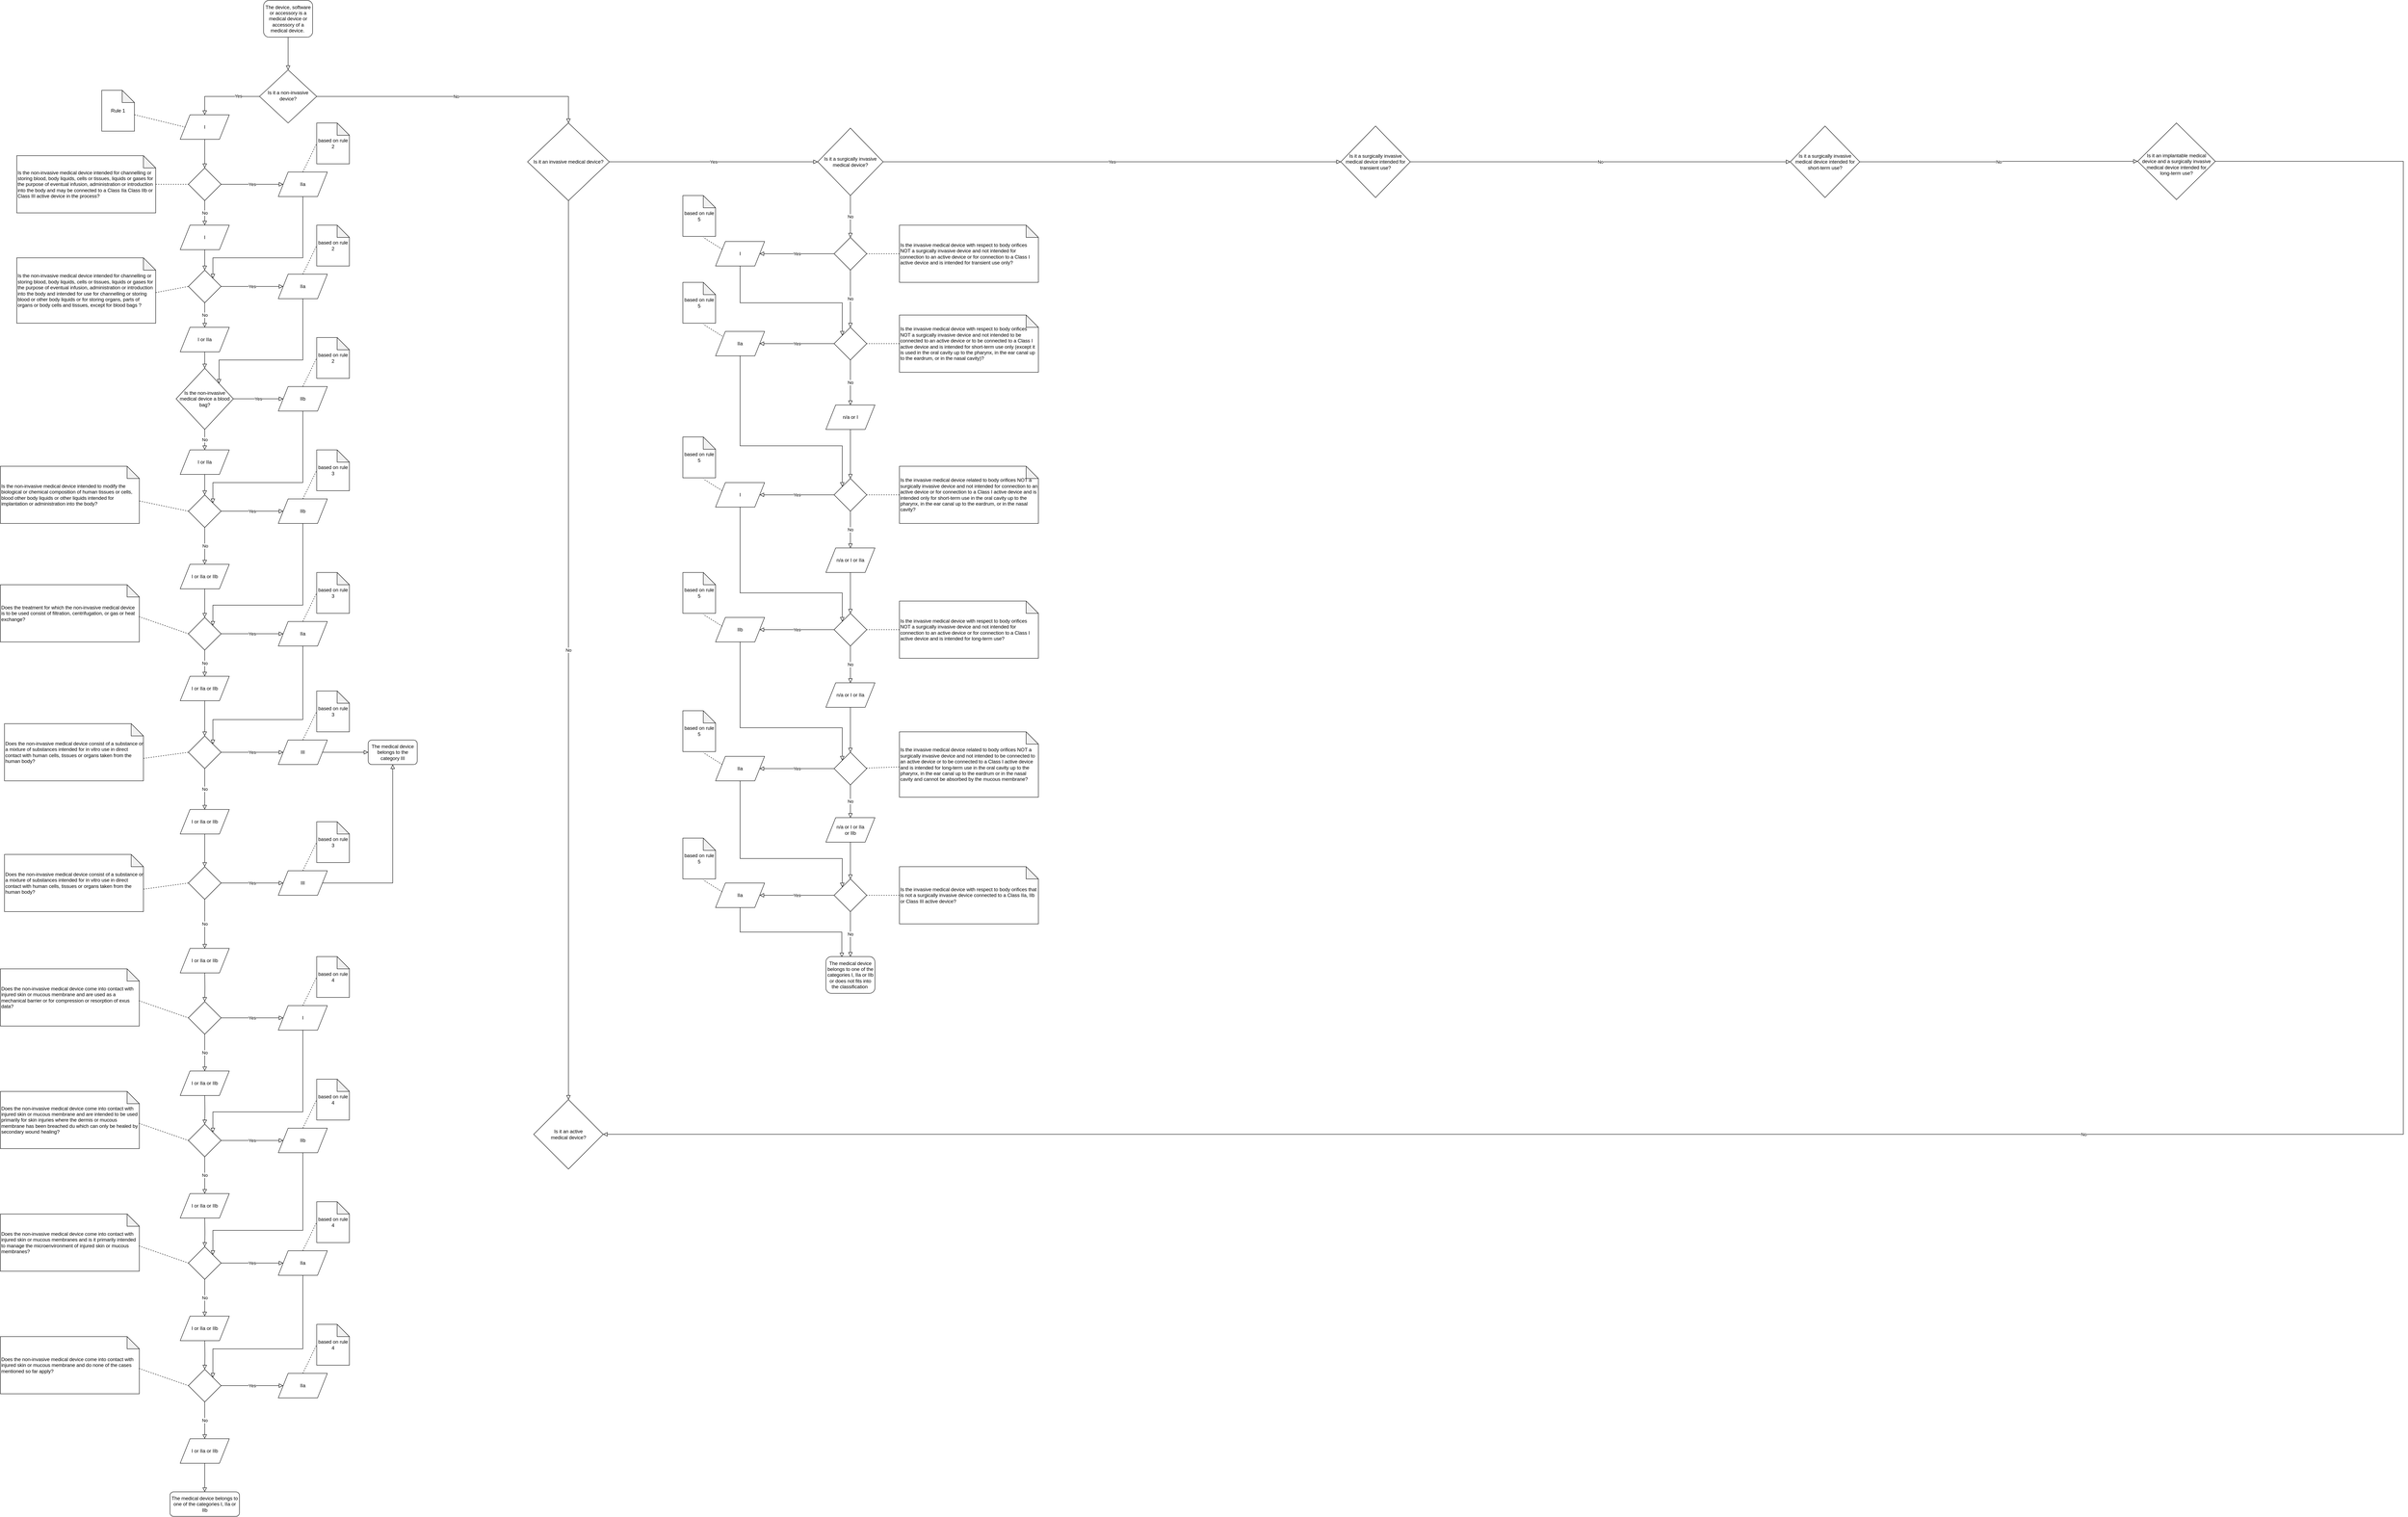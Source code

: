 <mxfile version="13.3.1" type="device"><diagram id="C5RBs43oDa-KdzZeNtuy" name="Page-1"><mxGraphModel dx="2249" dy="814" grid="1" gridSize="10" guides="1" tooltips="1" connect="1" arrows="1" fold="1" page="1" pageScale="1" pageWidth="827" pageHeight="1169" math="0" shadow="0"><root><mxCell id="WIyWlLk6GJQsqaUBKTNV-0"/><mxCell id="WIyWlLk6GJQsqaUBKTNV-1" parent="WIyWlLk6GJQsqaUBKTNV-0"/><mxCell id="WIyWlLk6GJQsqaUBKTNV-2" value="" style="rounded=0;html=1;jettySize=auto;orthogonalLoop=1;fontSize=11;endArrow=block;endFill=0;endSize=8;strokeWidth=1;shadow=0;labelBackgroundColor=none;edgeStyle=orthogonalEdgeStyle;" parent="WIyWlLk6GJQsqaUBKTNV-1" source="WIyWlLk6GJQsqaUBKTNV-3" target="WIyWlLk6GJQsqaUBKTNV-6" edge="1"><mxGeometry relative="1" as="geometry"/></mxCell><mxCell id="WIyWlLk6GJQsqaUBKTNV-3" value="The device, software or accessory is a medical device or accessory of a medical device.&amp;nbsp;" style="rounded=1;whiteSpace=wrap;html=1;fontSize=12;glass=0;strokeWidth=1;shadow=0;" parent="WIyWlLk6GJQsqaUBKTNV-1" vertex="1"><mxGeometry x="354" y="40" width="120" height="90" as="geometry"/></mxCell><mxCell id="w3zS-Na-TYevrLl0zqyA-14" style="edgeStyle=orthogonalEdgeStyle;rounded=0;orthogonalLoop=1;jettySize=auto;html=1;exitX=0;exitY=0.5;exitDx=0;exitDy=0;endArrow=block;endFill=0;endSize=8;entryX=0.5;entryY=0;entryDx=0;entryDy=0;" edge="1" parent="WIyWlLk6GJQsqaUBKTNV-1" source="WIyWlLk6GJQsqaUBKTNV-6" target="w3zS-Na-TYevrLl0zqyA-42"><mxGeometry relative="1" as="geometry"><mxPoint x="210" y="275" as="targetPoint"/></mxGeometry></mxCell><mxCell id="w3zS-Na-TYevrLl0zqyA-15" value="Yes" style="edgeLabel;html=1;align=center;verticalAlign=middle;resizable=0;points=[];" vertex="1" connectable="0" parent="w3zS-Na-TYevrLl0zqyA-14"><mxGeometry x="-0.426" y="2" relative="1" as="geometry"><mxPoint x="-1" y="-3" as="offset"/></mxGeometry></mxCell><mxCell id="w3zS-Na-TYevrLl0zqyA-17" value="No" style="edgeStyle=orthogonalEdgeStyle;rounded=0;orthogonalLoop=1;jettySize=auto;html=1;endArrow=block;endFill=0;endSize=8;entryX=0.5;entryY=0;entryDx=0;entryDy=0;" edge="1" parent="WIyWlLk6GJQsqaUBKTNV-1" source="WIyWlLk6GJQsqaUBKTNV-6" target="w3zS-Na-TYevrLl0zqyA-107"><mxGeometry relative="1" as="geometry"><mxPoint x="659" y="321.02" as="targetPoint"/><Array as="points"><mxPoint x="1100" y="275"/></Array></mxGeometry></mxCell><mxCell id="WIyWlLk6GJQsqaUBKTNV-6" value="Is it a non-invasive device?" style="rhombus;whiteSpace=wrap;html=1;shadow=0;fontFamily=Helvetica;fontSize=12;align=center;strokeWidth=1;spacing=6;spacingTop=-4;" parent="WIyWlLk6GJQsqaUBKTNV-1" vertex="1"><mxGeometry x="344" y="210" width="140" height="130" as="geometry"/></mxCell><mxCell id="w3zS-Na-TYevrLl0zqyA-6" value="Yes" style="edgeStyle=orthogonalEdgeStyle;rounded=0;orthogonalLoop=1;jettySize=auto;html=1;endArrow=block;endFill=0;endSize=8;entryX=0;entryY=0.5;entryDx=0;entryDy=0;exitX=1;exitY=0.5;exitDx=0;exitDy=0;" edge="1" parent="WIyWlLk6GJQsqaUBKTNV-1" source="w3zS-Na-TYevrLl0zqyA-9" target="w3zS-Na-TYevrLl0zqyA-8"><mxGeometry relative="1" as="geometry"><mxPoint x="390" y="495" as="sourcePoint"/><mxPoint x="530" y="495" as="targetPoint"/><Array as="points"/></mxGeometry></mxCell><mxCell id="w3zS-Na-TYevrLl0zqyA-181" style="edgeStyle=orthogonalEdgeStyle;rounded=0;orthogonalLoop=1;jettySize=auto;html=1;entryX=1;entryY=0;entryDx=0;entryDy=0;endArrow=block;endFill=0;endSize=8;" edge="1" parent="WIyWlLk6GJQsqaUBKTNV-1" source="w3zS-Na-TYevrLl0zqyA-8" target="w3zS-Na-TYevrLl0zqyA-12"><mxGeometry relative="1" as="geometry"><Array as="points"><mxPoint x="450" y="670"/><mxPoint x="230" y="670"/></Array></mxGeometry></mxCell><mxCell id="w3zS-Na-TYevrLl0zqyA-8" value="IIa" style="shape=parallelogram;perimeter=parallelogramPerimeter;whiteSpace=wrap;html=1;align=center;" vertex="1" parent="WIyWlLk6GJQsqaUBKTNV-1"><mxGeometry x="390" y="460" width="120" height="60" as="geometry"/></mxCell><mxCell id="w3zS-Na-TYevrLl0zqyA-13" value="No" style="edgeStyle=orthogonalEdgeStyle;rounded=0;orthogonalLoop=1;jettySize=auto;html=1;exitX=0.5;exitY=1;exitDx=0;exitDy=0;endArrow=block;endFill=0;endSize=8;" edge="1" parent="WIyWlLk6GJQsqaUBKTNV-1" source="w3zS-Na-TYevrLl0zqyA-9" target="w3zS-Na-TYevrLl0zqyA-44"><mxGeometry relative="1" as="geometry"><mxPoint x="210" y="570" as="targetPoint"/><Array as="points"/></mxGeometry></mxCell><mxCell id="w3zS-Na-TYevrLl0zqyA-9" value="" style="rhombus;whiteSpace=wrap;html=1;align=center;" vertex="1" parent="WIyWlLk6GJQsqaUBKTNV-1"><mxGeometry x="170" y="450" width="80" height="80" as="geometry"/></mxCell><mxCell id="w3zS-Na-TYevrLl0zqyA-10" value="&lt;span&gt;Is the&amp;nbsp;&lt;/span&gt;&lt;span class=&quot;fontstyle0&quot;&gt;non-invasive medical device intended for channelling or storing blood, body liquids, cells or tissues, liquids or gases for the purpose of eventual infusion, administration or introduction into the body&lt;/span&gt;&lt;span&gt;&amp;nbsp;and may be connected to a Class IIa Class IIb or Class III active device in the process?&amp;nbsp;&lt;/span&gt;" style="shape=note;whiteSpace=wrap;html=1;backgroundOutline=1;darkOpacity=0.05;align=left;" vertex="1" parent="WIyWlLk6GJQsqaUBKTNV-1"><mxGeometry x="-250" y="420" width="340" height="140" as="geometry"/></mxCell><mxCell id="w3zS-Na-TYevrLl0zqyA-11" value="" style="endArrow=none;dashed=1;html=1;entryX=0;entryY=0.5;entryDx=0;entryDy=0;" edge="1" parent="WIyWlLk6GJQsqaUBKTNV-1" source="w3zS-Na-TYevrLl0zqyA-10" target="w3zS-Na-TYevrLl0zqyA-9"><mxGeometry width="50" height="50" relative="1" as="geometry"><mxPoint x="80" y="610" as="sourcePoint"/><mxPoint x="130" y="560" as="targetPoint"/></mxGeometry></mxCell><mxCell id="w3zS-Na-TYevrLl0zqyA-23" value="No" style="edgeStyle=orthogonalEdgeStyle;rounded=0;orthogonalLoop=1;jettySize=auto;html=1;exitX=0.5;exitY=1;exitDx=0;exitDy=0;endArrow=block;endFill=0;endSize=8;entryX=0.5;entryY=0;entryDx=0;entryDy=0;" edge="1" parent="WIyWlLk6GJQsqaUBKTNV-1" source="w3zS-Na-TYevrLl0zqyA-12" target="w3zS-Na-TYevrLl0zqyA-46"><mxGeometry relative="1" as="geometry"><mxPoint x="390" y="860" as="targetPoint"/><Array as="points"><mxPoint x="210" y="830"/><mxPoint x="210" y="830"/></Array></mxGeometry></mxCell><mxCell id="w3zS-Na-TYevrLl0zqyA-12" value="" style="rhombus;whiteSpace=wrap;html=1;align=left;" vertex="1" parent="WIyWlLk6GJQsqaUBKTNV-1"><mxGeometry x="170" y="700" width="80" height="80" as="geometry"/></mxCell><mxCell id="w3zS-Na-TYevrLl0zqyA-18" value="&lt;span&gt;Is the&amp;nbsp;&lt;/span&gt;&lt;span class=&quot;fontstyle0&quot;&gt;non-invasive medical device intended for channelling or storing blood, body liquids, cells or tissues, liquids or gases for the purpose of eventual infusion, administration or introduction into the body&lt;/span&gt;&lt;span&gt;&amp;nbsp;and&amp;nbsp;&lt;/span&gt;&lt;span class=&quot;fontstyle0&quot;&gt;intended for use for channelling or storing blood or other body liquids or for storing organs, parts of organs or body cells and tissues,&amp;nbsp;&lt;span class=&quot;fontstyle0&quot;&gt;except for blood bags&lt;/span&gt; &lt;/span&gt;&lt;span&gt;?&amp;nbsp;&lt;/span&gt;" style="shape=note;whiteSpace=wrap;html=1;backgroundOutline=1;darkOpacity=0.05;align=left;" vertex="1" parent="WIyWlLk6GJQsqaUBKTNV-1"><mxGeometry x="-250" y="670" width="340" height="160" as="geometry"/></mxCell><mxCell id="w3zS-Na-TYevrLl0zqyA-19" value="" style="endArrow=none;dashed=1;html=1;exitX=0;exitY=0;exitDx=340;exitDy=85;exitPerimeter=0;entryX=0;entryY=0.5;entryDx=0;entryDy=0;" edge="1" parent="WIyWlLk6GJQsqaUBKTNV-1" source="w3zS-Na-TYevrLl0zqyA-18" target="w3zS-Na-TYevrLl0zqyA-12"><mxGeometry width="50" height="50" relative="1" as="geometry"><mxPoint x="160" y="770" as="sourcePoint"/><mxPoint x="210" y="720" as="targetPoint"/></mxGeometry></mxCell><mxCell id="w3zS-Na-TYevrLl0zqyA-20" value="Yes" style="edgeStyle=orthogonalEdgeStyle;rounded=0;orthogonalLoop=1;jettySize=auto;html=1;endArrow=block;endFill=0;endSize=8;entryX=0;entryY=0.5;entryDx=0;entryDy=0;exitX=1;exitY=0.5;exitDx=0;exitDy=0;" edge="1" parent="WIyWlLk6GJQsqaUBKTNV-1" target="w3zS-Na-TYevrLl0zqyA-21" source="w3zS-Na-TYevrLl0zqyA-12"><mxGeometry relative="1" as="geometry"><mxPoint x="250" y="660" as="sourcePoint"/><mxPoint x="530" y="650" as="targetPoint"/><Array as="points"/></mxGeometry></mxCell><mxCell id="w3zS-Na-TYevrLl0zqyA-182" style="edgeStyle=orthogonalEdgeStyle;rounded=0;orthogonalLoop=1;jettySize=auto;html=1;entryX=1;entryY=0;entryDx=0;entryDy=0;endArrow=block;endFill=0;endSize=8;" edge="1" parent="WIyWlLk6GJQsqaUBKTNV-1" source="w3zS-Na-TYevrLl0zqyA-21" target="w3zS-Na-TYevrLl0zqyA-22"><mxGeometry relative="1" as="geometry"><Array as="points"><mxPoint x="450" y="920"/><mxPoint x="245" y="920"/></Array></mxGeometry></mxCell><mxCell id="w3zS-Na-TYevrLl0zqyA-21" value="IIa" style="shape=parallelogram;perimeter=parallelogramPerimeter;whiteSpace=wrap;html=1;align=center;" vertex="1" parent="WIyWlLk6GJQsqaUBKTNV-1"><mxGeometry x="390" y="710" width="120" height="60" as="geometry"/></mxCell><mxCell id="w3zS-Na-TYevrLl0zqyA-25" value="Yes" style="edgeStyle=orthogonalEdgeStyle;rounded=0;orthogonalLoop=1;jettySize=auto;html=1;exitX=1;exitY=0.5;exitDx=0;exitDy=0;endArrow=block;endFill=0;endSize=8;" edge="1" parent="WIyWlLk6GJQsqaUBKTNV-1" source="w3zS-Na-TYevrLl0zqyA-22" target="w3zS-Na-TYevrLl0zqyA-24"><mxGeometry relative="1" as="geometry"/></mxCell><mxCell id="w3zS-Na-TYevrLl0zqyA-27" value="No" style="edgeStyle=orthogonalEdgeStyle;rounded=0;orthogonalLoop=1;jettySize=auto;html=1;exitX=0.5;exitY=1;exitDx=0;exitDy=0;endArrow=block;endFill=0;endSize=8;entryX=0.5;entryY=0;entryDx=0;entryDy=0;" edge="1" parent="WIyWlLk6GJQsqaUBKTNV-1" source="w3zS-Na-TYevrLl0zqyA-22" target="w3zS-Na-TYevrLl0zqyA-48"><mxGeometry relative="1" as="geometry"><mxPoint x="370" y="1110" as="targetPoint"/></mxGeometry></mxCell><mxCell id="w3zS-Na-TYevrLl0zqyA-22" value="Is the non-invasive medical device a blood bag?" style="rhombus;whiteSpace=wrap;html=1;align=center;" vertex="1" parent="WIyWlLk6GJQsqaUBKTNV-1"><mxGeometry x="140" y="940" width="140" height="150" as="geometry"/></mxCell><mxCell id="w3zS-Na-TYevrLl0zqyA-183" style="edgeStyle=orthogonalEdgeStyle;rounded=0;orthogonalLoop=1;jettySize=auto;html=1;entryX=1;entryY=0;entryDx=0;entryDy=0;endArrow=block;endFill=0;endSize=8;" edge="1" parent="WIyWlLk6GJQsqaUBKTNV-1" source="w3zS-Na-TYevrLl0zqyA-24" target="w3zS-Na-TYevrLl0zqyA-31"><mxGeometry relative="1" as="geometry"><Array as="points"><mxPoint x="450" y="1220"/><mxPoint x="230" y="1220"/></Array></mxGeometry></mxCell><mxCell id="w3zS-Na-TYevrLl0zqyA-24" value="IIb" style="shape=parallelogram;perimeter=parallelogramPerimeter;whiteSpace=wrap;html=1;align=center;" vertex="1" parent="WIyWlLk6GJQsqaUBKTNV-1"><mxGeometry x="390" y="985" width="120" height="60" as="geometry"/></mxCell><mxCell id="w3zS-Na-TYevrLl0zqyA-30" value="Is the non-invasive medical device intended to modify the biological or chemical composition of human tissues or cells, blood other body liquids or other liquids intended for implantation or administration into the body?" style="shape=note;whiteSpace=wrap;html=1;backgroundOutline=1;darkOpacity=0.05;align=left;" vertex="1" parent="WIyWlLk6GJQsqaUBKTNV-1"><mxGeometry x="-290" y="1180" width="340" height="140" as="geometry"/></mxCell><mxCell id="w3zS-Na-TYevrLl0zqyA-35" value="Yes" style="edgeStyle=orthogonalEdgeStyle;rounded=0;orthogonalLoop=1;jettySize=auto;html=1;exitX=1;exitY=0.5;exitDx=0;exitDy=0;entryX=0;entryY=0.5;entryDx=0;entryDy=0;endArrow=block;endFill=0;endSize=8;" edge="1" parent="WIyWlLk6GJQsqaUBKTNV-1" source="w3zS-Na-TYevrLl0zqyA-31" target="w3zS-Na-TYevrLl0zqyA-34"><mxGeometry relative="1" as="geometry"/></mxCell><mxCell id="w3zS-Na-TYevrLl0zqyA-37" value="No" style="edgeStyle=orthogonalEdgeStyle;rounded=0;orthogonalLoop=1;jettySize=auto;html=1;exitX=0.5;exitY=1;exitDx=0;exitDy=0;endArrow=block;endFill=0;endSize=8;" edge="1" parent="WIyWlLk6GJQsqaUBKTNV-1" source="w3zS-Na-TYevrLl0zqyA-31"><mxGeometry relative="1" as="geometry"><mxPoint x="210" y="1420" as="targetPoint"/></mxGeometry></mxCell><mxCell id="w3zS-Na-TYevrLl0zqyA-31" value="" style="rhombus;whiteSpace=wrap;html=1;align=center;" vertex="1" parent="WIyWlLk6GJQsqaUBKTNV-1"><mxGeometry x="170" y="1250" width="80" height="80" as="geometry"/></mxCell><mxCell id="w3zS-Na-TYevrLl0zqyA-32" value="" style="endArrow=none;dashed=1;html=1;entryX=0;entryY=0.5;entryDx=0;entryDy=0;exitX=0;exitY=0;exitDx=340;exitDy=85;exitPerimeter=0;" edge="1" parent="WIyWlLk6GJQsqaUBKTNV-1" target="w3zS-Na-TYevrLl0zqyA-31" source="w3zS-Na-TYevrLl0zqyA-30"><mxGeometry width="50" height="50" relative="1" as="geometry"><mxPoint x="90" y="1220.2" as="sourcePoint"/><mxPoint x="130" y="1280" as="targetPoint"/></mxGeometry></mxCell><mxCell id="w3zS-Na-TYevrLl0zqyA-184" style="edgeStyle=orthogonalEdgeStyle;rounded=0;orthogonalLoop=1;jettySize=auto;html=1;entryX=1;entryY=0;entryDx=0;entryDy=0;endArrow=block;endFill=0;endSize=8;" edge="1" parent="WIyWlLk6GJQsqaUBKTNV-1" source="w3zS-Na-TYevrLl0zqyA-34" target="w3zS-Na-TYevrLl0zqyA-36"><mxGeometry relative="1" as="geometry"><Array as="points"><mxPoint x="450" y="1520"/><mxPoint x="230" y="1520"/></Array></mxGeometry></mxCell><mxCell id="w3zS-Na-TYevrLl0zqyA-34" value="IIb" style="shape=parallelogram;perimeter=parallelogramPerimeter;whiteSpace=wrap;html=1;align=center;" vertex="1" parent="WIyWlLk6GJQsqaUBKTNV-1"><mxGeometry x="390" y="1260" width="120" height="60" as="geometry"/></mxCell><mxCell id="w3zS-Na-TYevrLl0zqyA-41" value="Yes" style="edgeStyle=orthogonalEdgeStyle;rounded=0;orthogonalLoop=1;jettySize=auto;html=1;exitX=1;exitY=0.5;exitDx=0;exitDy=0;entryX=0;entryY=0.5;entryDx=0;entryDy=0;endArrow=block;endFill=0;endSize=8;" edge="1" parent="WIyWlLk6GJQsqaUBKTNV-1" source="w3zS-Na-TYevrLl0zqyA-36" target="w3zS-Na-TYevrLl0zqyA-40"><mxGeometry relative="1" as="geometry"/></mxCell><mxCell id="w3zS-Na-TYevrLl0zqyA-54" value="No" style="edgeStyle=orthogonalEdgeStyle;rounded=0;orthogonalLoop=1;jettySize=auto;html=1;exitX=0.5;exitY=1;exitDx=0;exitDy=0;endArrow=block;endFill=0;endSize=8;" edge="1" parent="WIyWlLk6GJQsqaUBKTNV-1" source="w3zS-Na-TYevrLl0zqyA-36" target="w3zS-Na-TYevrLl0zqyA-53"><mxGeometry relative="1" as="geometry"/></mxCell><mxCell id="w3zS-Na-TYevrLl0zqyA-36" value="" style="rhombus;whiteSpace=wrap;html=1;align=center;" vertex="1" parent="WIyWlLk6GJQsqaUBKTNV-1"><mxGeometry x="170" y="1550" width="80" height="80" as="geometry"/></mxCell><mxCell id="w3zS-Na-TYevrLl0zqyA-38" value="Does the treatment for which the non-invasive medical device is to be used consist of filtration, centrifugation, or gas or heat exchange?&amp;nbsp;" style="shape=note;whiteSpace=wrap;html=1;backgroundOutline=1;darkOpacity=0.05;align=left;" vertex="1" parent="WIyWlLk6GJQsqaUBKTNV-1"><mxGeometry x="-290" y="1470" width="340" height="140" as="geometry"/></mxCell><mxCell id="w3zS-Na-TYevrLl0zqyA-39" value="" style="endArrow=none;dashed=1;html=1;entryX=0;entryY=0.5;entryDx=0;entryDy=0;exitX=0.997;exitY=0.557;exitDx=0;exitDy=0;exitPerimeter=0;" edge="1" parent="WIyWlLk6GJQsqaUBKTNV-1" source="w3zS-Na-TYevrLl0zqyA-38" target="w3zS-Na-TYevrLl0zqyA-36"><mxGeometry width="50" height="50" relative="1" as="geometry"><mxPoint x="90" y="1420.2" as="sourcePoint"/><mxPoint x="170" y="1425" as="targetPoint"/></mxGeometry></mxCell><mxCell id="w3zS-Na-TYevrLl0zqyA-185" style="edgeStyle=orthogonalEdgeStyle;rounded=0;orthogonalLoop=1;jettySize=auto;html=1;exitX=0.5;exitY=1;exitDx=0;exitDy=0;entryX=1;entryY=0;entryDx=0;entryDy=0;endArrow=block;endFill=0;endSize=8;" edge="1" parent="WIyWlLk6GJQsqaUBKTNV-1" source="w3zS-Na-TYevrLl0zqyA-40" target="w3zS-Na-TYevrLl0zqyA-55"><mxGeometry relative="1" as="geometry"><Array as="points"><mxPoint x="450" y="1800"/><mxPoint x="230" y="1800"/></Array></mxGeometry></mxCell><mxCell id="w3zS-Na-TYevrLl0zqyA-40" value="IIa" style="shape=parallelogram;perimeter=parallelogramPerimeter;whiteSpace=wrap;html=1;align=center;" vertex="1" parent="WIyWlLk6GJQsqaUBKTNV-1"><mxGeometry x="390" y="1560" width="120" height="60" as="geometry"/></mxCell><mxCell id="w3zS-Na-TYevrLl0zqyA-43" style="edgeStyle=orthogonalEdgeStyle;rounded=0;orthogonalLoop=1;jettySize=auto;html=1;exitX=0.5;exitY=1;exitDx=0;exitDy=0;entryX=0.5;entryY=0;entryDx=0;entryDy=0;endArrow=block;endFill=0;endSize=8;" edge="1" parent="WIyWlLk6GJQsqaUBKTNV-1" source="w3zS-Na-TYevrLl0zqyA-42"><mxGeometry relative="1" as="geometry"><mxPoint x="210" y="450" as="targetPoint"/></mxGeometry></mxCell><mxCell id="w3zS-Na-TYevrLl0zqyA-42" value="I" style="shape=parallelogram;perimeter=parallelogramPerimeter;whiteSpace=wrap;html=1;align=center;" vertex="1" parent="WIyWlLk6GJQsqaUBKTNV-1"><mxGeometry x="150" y="320" width="120" height="60" as="geometry"/></mxCell><mxCell id="w3zS-Na-TYevrLl0zqyA-45" style="edgeStyle=orthogonalEdgeStyle;rounded=0;orthogonalLoop=1;jettySize=auto;html=1;exitX=0.5;exitY=1;exitDx=0;exitDy=0;entryX=0.5;entryY=0;entryDx=0;entryDy=0;endArrow=block;endFill=0;endSize=8;" edge="1" parent="WIyWlLk6GJQsqaUBKTNV-1" source="w3zS-Na-TYevrLl0zqyA-44" target="w3zS-Na-TYevrLl0zqyA-12"><mxGeometry relative="1" as="geometry"/></mxCell><mxCell id="w3zS-Na-TYevrLl0zqyA-44" value="I" style="shape=parallelogram;perimeter=parallelogramPerimeter;whiteSpace=wrap;html=1;align=center;" vertex="1" parent="WIyWlLk6GJQsqaUBKTNV-1"><mxGeometry x="150" y="590" width="120" height="60" as="geometry"/></mxCell><mxCell id="w3zS-Na-TYevrLl0zqyA-47" style="edgeStyle=orthogonalEdgeStyle;rounded=0;orthogonalLoop=1;jettySize=auto;html=1;exitX=0.5;exitY=1;exitDx=0;exitDy=0;entryX=0.5;entryY=0;entryDx=0;entryDy=0;endArrow=block;endFill=0;endSize=8;" edge="1" parent="WIyWlLk6GJQsqaUBKTNV-1" source="w3zS-Na-TYevrLl0zqyA-46" target="w3zS-Na-TYevrLl0zqyA-22"><mxGeometry relative="1" as="geometry"/></mxCell><mxCell id="w3zS-Na-TYevrLl0zqyA-46" value="I or IIa" style="shape=parallelogram;perimeter=parallelogramPerimeter;whiteSpace=wrap;html=1;align=center;" vertex="1" parent="WIyWlLk6GJQsqaUBKTNV-1"><mxGeometry x="150" y="840" width="120" height="60" as="geometry"/></mxCell><mxCell id="w3zS-Na-TYevrLl0zqyA-49" style="edgeStyle=orthogonalEdgeStyle;rounded=0;orthogonalLoop=1;jettySize=auto;html=1;exitX=0.5;exitY=1;exitDx=0;exitDy=0;endArrow=block;endFill=0;endSize=8;" edge="1" parent="WIyWlLk6GJQsqaUBKTNV-1" source="w3zS-Na-TYevrLl0zqyA-48" target="w3zS-Na-TYevrLl0zqyA-31"><mxGeometry relative="1" as="geometry"/></mxCell><mxCell id="w3zS-Na-TYevrLl0zqyA-48" value="I or IIa" style="shape=parallelogram;perimeter=parallelogramPerimeter;whiteSpace=wrap;html=1;align=center;" vertex="1" parent="WIyWlLk6GJQsqaUBKTNV-1"><mxGeometry x="150" y="1140" width="120" height="60" as="geometry"/></mxCell><mxCell id="w3zS-Na-TYevrLl0zqyA-51" style="edgeStyle=orthogonalEdgeStyle;rounded=0;orthogonalLoop=1;jettySize=auto;html=1;exitX=0.5;exitY=1;exitDx=0;exitDy=0;entryX=0.5;entryY=0;entryDx=0;entryDy=0;endArrow=block;endFill=0;endSize=8;" edge="1" parent="WIyWlLk6GJQsqaUBKTNV-1" source="w3zS-Na-TYevrLl0zqyA-50" target="w3zS-Na-TYevrLl0zqyA-36"><mxGeometry relative="1" as="geometry"/></mxCell><mxCell id="w3zS-Na-TYevrLl0zqyA-50" value="I or IIa or IIb" style="shape=parallelogram;perimeter=parallelogramPerimeter;whiteSpace=wrap;html=1;align=center;" vertex="1" parent="WIyWlLk6GJQsqaUBKTNV-1"><mxGeometry x="150" y="1420" width="120" height="60" as="geometry"/></mxCell><mxCell id="w3zS-Na-TYevrLl0zqyA-52" value="Does the non-invasive medical device consist of a substance or a mixture of substances intended for in vitro use in direct contact with human cells, tissues or organs taken from the human body?" style="shape=note;whiteSpace=wrap;html=1;backgroundOutline=1;darkOpacity=0.05;align=left;" vertex="1" parent="WIyWlLk6GJQsqaUBKTNV-1"><mxGeometry x="-280" y="1810" width="340" height="140" as="geometry"/></mxCell><mxCell id="w3zS-Na-TYevrLl0zqyA-56" style="edgeStyle=orthogonalEdgeStyle;rounded=0;orthogonalLoop=1;jettySize=auto;html=1;exitX=0.5;exitY=1;exitDx=0;exitDy=0;entryX=0.5;entryY=0;entryDx=0;entryDy=0;endArrow=block;endFill=0;endSize=8;" edge="1" parent="WIyWlLk6GJQsqaUBKTNV-1" source="w3zS-Na-TYevrLl0zqyA-53" target="w3zS-Na-TYevrLl0zqyA-55"><mxGeometry relative="1" as="geometry"/></mxCell><mxCell id="w3zS-Na-TYevrLl0zqyA-53" value="I or IIa or IIb" style="shape=parallelogram;perimeter=parallelogramPerimeter;whiteSpace=wrap;html=1;align=center;" vertex="1" parent="WIyWlLk6GJQsqaUBKTNV-1"><mxGeometry x="150" y="1694" width="120" height="60" as="geometry"/></mxCell><mxCell id="w3zS-Na-TYevrLl0zqyA-58" value="Yes" style="edgeStyle=orthogonalEdgeStyle;rounded=0;orthogonalLoop=1;jettySize=auto;html=1;endArrow=block;endFill=0;endSize=8;" edge="1" parent="WIyWlLk6GJQsqaUBKTNV-1" source="w3zS-Na-TYevrLl0zqyA-55" target="w3zS-Na-TYevrLl0zqyA-57"><mxGeometry relative="1" as="geometry"/></mxCell><mxCell id="w3zS-Na-TYevrLl0zqyA-63" value="No" style="edgeStyle=orthogonalEdgeStyle;rounded=0;orthogonalLoop=1;jettySize=auto;html=1;exitX=0.5;exitY=1;exitDx=0;exitDy=0;entryX=0.5;entryY=0;entryDx=0;entryDy=0;endArrow=block;endFill=0;endSize=8;" edge="1" parent="WIyWlLk6GJQsqaUBKTNV-1" source="w3zS-Na-TYevrLl0zqyA-55" target="w3zS-Na-TYevrLl0zqyA-62"><mxGeometry relative="1" as="geometry"/></mxCell><mxCell id="w3zS-Na-TYevrLl0zqyA-55" value="" style="rhombus;whiteSpace=wrap;html=1;align=center;" vertex="1" parent="WIyWlLk6GJQsqaUBKTNV-1"><mxGeometry x="170" y="1840" width="80" height="80" as="geometry"/></mxCell><mxCell id="w3zS-Na-TYevrLl0zqyA-60" style="edgeStyle=orthogonalEdgeStyle;rounded=0;orthogonalLoop=1;jettySize=auto;html=1;exitX=1;exitY=0.5;exitDx=0;exitDy=0;endArrow=block;endFill=0;endSize=8;" edge="1" parent="WIyWlLk6GJQsqaUBKTNV-1" source="w3zS-Na-TYevrLl0zqyA-57" target="w3zS-Na-TYevrLl0zqyA-59"><mxGeometry relative="1" as="geometry"/></mxCell><mxCell id="w3zS-Na-TYevrLl0zqyA-57" value="III" style="shape=parallelogram;perimeter=parallelogramPerimeter;whiteSpace=wrap;html=1;align=center;" vertex="1" parent="WIyWlLk6GJQsqaUBKTNV-1"><mxGeometry x="390" y="1850" width="120" height="60" as="geometry"/></mxCell><mxCell id="w3zS-Na-TYevrLl0zqyA-59" value="The medical device belongs to the category III" style="rounded=1;whiteSpace=wrap;html=1;align=center;" vertex="1" parent="WIyWlLk6GJQsqaUBKTNV-1"><mxGeometry x="610" y="1850" width="120" height="60" as="geometry"/></mxCell><mxCell id="w3zS-Na-TYevrLl0zqyA-61" value="" style="endArrow=none;dashed=1;html=1;exitX=0;exitY=0;exitDx=340;exitDy=85;exitPerimeter=0;entryX=0;entryY=0.5;entryDx=0;entryDy=0;" edge="1" parent="WIyWlLk6GJQsqaUBKTNV-1" source="w3zS-Na-TYevrLl0zqyA-52" target="w3zS-Na-TYevrLl0zqyA-55"><mxGeometry width="50" height="50" relative="1" as="geometry"><mxPoint x="110" y="1990" as="sourcePoint"/><mxPoint x="160" y="1940" as="targetPoint"/></mxGeometry></mxCell><mxCell id="w3zS-Na-TYevrLl0zqyA-67" style="edgeStyle=orthogonalEdgeStyle;rounded=0;orthogonalLoop=1;jettySize=auto;html=1;exitX=0.5;exitY=1;exitDx=0;exitDy=0;endArrow=block;endFill=0;endSize=8;" edge="1" parent="WIyWlLk6GJQsqaUBKTNV-1" source="w3zS-Na-TYevrLl0zqyA-62" target="w3zS-Na-TYevrLl0zqyA-64"><mxGeometry relative="1" as="geometry"/></mxCell><mxCell id="w3zS-Na-TYevrLl0zqyA-62" value="I or IIa or IIb" style="shape=parallelogram;perimeter=parallelogramPerimeter;whiteSpace=wrap;html=1;align=center;" vertex="1" parent="WIyWlLk6GJQsqaUBKTNV-1"><mxGeometry x="150" y="2020" width="120" height="60" as="geometry"/></mxCell><mxCell id="w3zS-Na-TYevrLl0zqyA-69" value="Yes" style="edgeStyle=orthogonalEdgeStyle;rounded=0;orthogonalLoop=1;jettySize=auto;html=1;exitX=1;exitY=0.5;exitDx=0;exitDy=0;entryX=0;entryY=0.5;entryDx=0;entryDy=0;endArrow=block;endFill=0;endSize=8;" edge="1" parent="WIyWlLk6GJQsqaUBKTNV-1" source="w3zS-Na-TYevrLl0zqyA-64" target="w3zS-Na-TYevrLl0zqyA-68"><mxGeometry relative="1" as="geometry"/></mxCell><mxCell id="w3zS-Na-TYevrLl0zqyA-72" value="No" style="edgeStyle=orthogonalEdgeStyle;rounded=0;orthogonalLoop=1;jettySize=auto;html=1;exitX=0.5;exitY=1;exitDx=0;exitDy=0;entryX=0.5;entryY=0;entryDx=0;entryDy=0;endArrow=block;endFill=0;endSize=8;" edge="1" parent="WIyWlLk6GJQsqaUBKTNV-1" source="w3zS-Na-TYevrLl0zqyA-64" target="w3zS-Na-TYevrLl0zqyA-71"><mxGeometry relative="1" as="geometry"/></mxCell><mxCell id="w3zS-Na-TYevrLl0zqyA-64" value="" style="rhombus;whiteSpace=wrap;html=1;align=center;" vertex="1" parent="WIyWlLk6GJQsqaUBKTNV-1"><mxGeometry x="170" y="2160" width="80" height="80" as="geometry"/></mxCell><mxCell id="w3zS-Na-TYevrLl0zqyA-65" value="Does the non-invasive medical device consist of a substance or a mixture of substances intended for in vitro use in direct contact with human cells, tissues or organs taken from the human body?" style="shape=note;whiteSpace=wrap;html=1;backgroundOutline=1;darkOpacity=0.05;align=left;" vertex="1" parent="WIyWlLk6GJQsqaUBKTNV-1"><mxGeometry x="-280" y="2130" width="340" height="140" as="geometry"/></mxCell><mxCell id="w3zS-Na-TYevrLl0zqyA-66" value="" style="endArrow=none;dashed=1;html=1;entryX=0;entryY=0.5;entryDx=0;entryDy=0;exitX=0;exitY=0;exitDx=340;exitDy=85;exitPerimeter=0;" edge="1" parent="WIyWlLk6GJQsqaUBKTNV-1" source="w3zS-Na-TYevrLl0zqyA-65" target="w3zS-Na-TYevrLl0zqyA-64"><mxGeometry width="50" height="50" relative="1" as="geometry"><mxPoint x="70" y="2260" as="sourcePoint"/><mxPoint x="120" y="2210" as="targetPoint"/></mxGeometry></mxCell><mxCell id="w3zS-Na-TYevrLl0zqyA-70" style="edgeStyle=orthogonalEdgeStyle;rounded=0;orthogonalLoop=1;jettySize=auto;html=1;exitX=1;exitY=0.5;exitDx=0;exitDy=0;endArrow=block;endFill=0;endSize=8;" edge="1" parent="WIyWlLk6GJQsqaUBKTNV-1" source="w3zS-Na-TYevrLl0zqyA-68" target="w3zS-Na-TYevrLl0zqyA-59"><mxGeometry relative="1" as="geometry"/></mxCell><mxCell id="w3zS-Na-TYevrLl0zqyA-68" value="III" style="shape=parallelogram;perimeter=parallelogramPerimeter;whiteSpace=wrap;html=1;align=center;" vertex="1" parent="WIyWlLk6GJQsqaUBKTNV-1"><mxGeometry x="390" y="2170" width="120" height="60" as="geometry"/></mxCell><mxCell id="w3zS-Na-TYevrLl0zqyA-71" value="I or IIa or IIb" style="shape=parallelogram;perimeter=parallelogramPerimeter;whiteSpace=wrap;html=1;align=center;" vertex="1" parent="WIyWlLk6GJQsqaUBKTNV-1"><mxGeometry x="150" y="2360" width="120" height="60" as="geometry"/></mxCell><mxCell id="w3zS-Na-TYevrLl0zqyA-73" value="Yes" style="edgeStyle=orthogonalEdgeStyle;rounded=0;orthogonalLoop=1;jettySize=auto;html=1;exitX=1;exitY=0.5;exitDx=0;exitDy=0;entryX=0;entryY=0.5;entryDx=0;entryDy=0;endArrow=block;endFill=0;endSize=8;" edge="1" parent="WIyWlLk6GJQsqaUBKTNV-1" source="w3zS-Na-TYevrLl0zqyA-74" target="w3zS-Na-TYevrLl0zqyA-77"><mxGeometry relative="1" as="geometry"/></mxCell><mxCell id="w3zS-Na-TYevrLl0zqyA-81" value="No" style="edgeStyle=orthogonalEdgeStyle;rounded=0;orthogonalLoop=1;jettySize=auto;html=1;exitX=0.5;exitY=1;exitDx=0;exitDy=0;entryX=0.5;entryY=0;entryDx=0;entryDy=0;endArrow=block;endFill=0;endSize=8;" edge="1" parent="WIyWlLk6GJQsqaUBKTNV-1" source="w3zS-Na-TYevrLl0zqyA-74" target="w3zS-Na-TYevrLl0zqyA-80"><mxGeometry relative="1" as="geometry"/></mxCell><mxCell id="w3zS-Na-TYevrLl0zqyA-74" value="" style="rhombus;whiteSpace=wrap;html=1;align=center;" vertex="1" parent="WIyWlLk6GJQsqaUBKTNV-1"><mxGeometry x="170" y="2490" width="80" height="80" as="geometry"/></mxCell><mxCell id="w3zS-Na-TYevrLl0zqyA-75" value="Does the non-invasive medical device come into contact with injured skin or mucous membrane and are used as a mechanical barrier or for compression or resorption of exus data?&amp;nbsp;" style="shape=note;whiteSpace=wrap;html=1;backgroundOutline=1;darkOpacity=0.05;align=left;" vertex="1" parent="WIyWlLk6GJQsqaUBKTNV-1"><mxGeometry x="-290" y="2410" width="340" height="140" as="geometry"/></mxCell><mxCell id="w3zS-Na-TYevrLl0zqyA-76" value="" style="endArrow=none;dashed=1;html=1;entryX=0;entryY=0.5;entryDx=0;entryDy=0;exitX=0.997;exitY=0.557;exitDx=0;exitDy=0;exitPerimeter=0;" edge="1" parent="WIyWlLk6GJQsqaUBKTNV-1" source="w3zS-Na-TYevrLl0zqyA-75" target="w3zS-Na-TYevrLl0zqyA-74"><mxGeometry width="50" height="50" relative="1" as="geometry"><mxPoint x="90" y="2360.2" as="sourcePoint"/><mxPoint x="170" y="2365" as="targetPoint"/></mxGeometry></mxCell><mxCell id="w3zS-Na-TYevrLl0zqyA-186" style="edgeStyle=orthogonalEdgeStyle;rounded=0;orthogonalLoop=1;jettySize=auto;html=1;exitX=0.5;exitY=1;exitDx=0;exitDy=0;entryX=1;entryY=0;entryDx=0;entryDy=0;endArrow=block;endFill=0;endSize=8;" edge="1" parent="WIyWlLk6GJQsqaUBKTNV-1" source="w3zS-Na-TYevrLl0zqyA-77" target="w3zS-Na-TYevrLl0zqyA-84"><mxGeometry relative="1" as="geometry"><Array as="points"><mxPoint x="450" y="2760"/><mxPoint x="230" y="2760"/></Array></mxGeometry></mxCell><mxCell id="w3zS-Na-TYevrLl0zqyA-77" value="I" style="shape=parallelogram;perimeter=parallelogramPerimeter;whiteSpace=wrap;html=1;align=center;" vertex="1" parent="WIyWlLk6GJQsqaUBKTNV-1"><mxGeometry x="390" y="2500" width="120" height="60" as="geometry"/></mxCell><mxCell id="w3zS-Na-TYevrLl0zqyA-78" style="edgeStyle=orthogonalEdgeStyle;rounded=0;orthogonalLoop=1;jettySize=auto;html=1;exitX=0.5;exitY=1;exitDx=0;exitDy=0;entryX=0.5;entryY=0;entryDx=0;entryDy=0;endArrow=block;endFill=0;endSize=8;" edge="1" parent="WIyWlLk6GJQsqaUBKTNV-1" target="w3zS-Na-TYevrLl0zqyA-74"><mxGeometry relative="1" as="geometry"><mxPoint x="210" y="2420" as="sourcePoint"/></mxGeometry></mxCell><mxCell id="w3zS-Na-TYevrLl0zqyA-80" value="I or IIa or IIb" style="shape=parallelogram;perimeter=parallelogramPerimeter;whiteSpace=wrap;html=1;align=center;" vertex="1" parent="WIyWlLk6GJQsqaUBKTNV-1"><mxGeometry x="150" y="2660" width="120" height="60" as="geometry"/></mxCell><mxCell id="w3zS-Na-TYevrLl0zqyA-82" value="Yes" style="edgeStyle=orthogonalEdgeStyle;rounded=0;orthogonalLoop=1;jettySize=auto;html=1;exitX=1;exitY=0.5;exitDx=0;exitDy=0;entryX=0;entryY=0.5;entryDx=0;entryDy=0;endArrow=block;endFill=0;endSize=8;" edge="1" parent="WIyWlLk6GJQsqaUBKTNV-1" source="w3zS-Na-TYevrLl0zqyA-84" target="w3zS-Na-TYevrLl0zqyA-87"><mxGeometry relative="1" as="geometry"/></mxCell><mxCell id="w3zS-Na-TYevrLl0zqyA-83" value="No" style="edgeStyle=orthogonalEdgeStyle;rounded=0;orthogonalLoop=1;jettySize=auto;html=1;exitX=0.5;exitY=1;exitDx=0;exitDy=0;entryX=0.5;entryY=0;entryDx=0;entryDy=0;endArrow=block;endFill=0;endSize=8;" edge="1" parent="WIyWlLk6GJQsqaUBKTNV-1" source="w3zS-Na-TYevrLl0zqyA-84" target="w3zS-Na-TYevrLl0zqyA-89"><mxGeometry relative="1" as="geometry"/></mxCell><mxCell id="w3zS-Na-TYevrLl0zqyA-84" value="" style="rhombus;whiteSpace=wrap;html=1;align=center;" vertex="1" parent="WIyWlLk6GJQsqaUBKTNV-1"><mxGeometry x="170" y="2790" width="80" height="80" as="geometry"/></mxCell><mxCell id="w3zS-Na-TYevrLl0zqyA-85" value="Does the non-invasive medical device come into contact with injured skin or mucous membrane and are intended to be used primarily for skin injuries where the dermis or mucous membrane has been breached du which can only be healed by secondary wound healing?&amp;nbsp;" style="shape=note;whiteSpace=wrap;html=1;backgroundOutline=1;darkOpacity=0.05;align=left;" vertex="1" parent="WIyWlLk6GJQsqaUBKTNV-1"><mxGeometry x="-290" y="2710" width="340" height="140" as="geometry"/></mxCell><mxCell id="w3zS-Na-TYevrLl0zqyA-86" value="" style="endArrow=none;dashed=1;html=1;entryX=0;entryY=0.5;entryDx=0;entryDy=0;exitX=0.997;exitY=0.557;exitDx=0;exitDy=0;exitPerimeter=0;" edge="1" parent="WIyWlLk6GJQsqaUBKTNV-1" source="w3zS-Na-TYevrLl0zqyA-85" target="w3zS-Na-TYevrLl0zqyA-84"><mxGeometry width="50" height="50" relative="1" as="geometry"><mxPoint x="90" y="2660.2" as="sourcePoint"/><mxPoint x="170" y="2665" as="targetPoint"/></mxGeometry></mxCell><mxCell id="w3zS-Na-TYevrLl0zqyA-187" style="edgeStyle=orthogonalEdgeStyle;rounded=0;orthogonalLoop=1;jettySize=auto;html=1;entryX=1;entryY=0;entryDx=0;entryDy=0;endArrow=block;endFill=0;endSize=8;" edge="1" parent="WIyWlLk6GJQsqaUBKTNV-1" source="w3zS-Na-TYevrLl0zqyA-87" target="w3zS-Na-TYevrLl0zqyA-92"><mxGeometry relative="1" as="geometry"><Array as="points"><mxPoint x="450" y="3050"/><mxPoint x="230" y="3050"/></Array></mxGeometry></mxCell><mxCell id="w3zS-Na-TYevrLl0zqyA-87" value="IIb" style="shape=parallelogram;perimeter=parallelogramPerimeter;whiteSpace=wrap;html=1;align=center;" vertex="1" parent="WIyWlLk6GJQsqaUBKTNV-1"><mxGeometry x="390" y="2800" width="120" height="60" as="geometry"/></mxCell><mxCell id="w3zS-Na-TYevrLl0zqyA-88" style="edgeStyle=orthogonalEdgeStyle;rounded=0;orthogonalLoop=1;jettySize=auto;html=1;exitX=0.5;exitY=1;exitDx=0;exitDy=0;entryX=0.5;entryY=0;entryDx=0;entryDy=0;endArrow=block;endFill=0;endSize=8;" edge="1" parent="WIyWlLk6GJQsqaUBKTNV-1" target="w3zS-Na-TYevrLl0zqyA-84"><mxGeometry relative="1" as="geometry"><mxPoint x="210" y="2720" as="sourcePoint"/></mxGeometry></mxCell><mxCell id="w3zS-Na-TYevrLl0zqyA-89" value="I or IIa or IIb" style="shape=parallelogram;perimeter=parallelogramPerimeter;whiteSpace=wrap;html=1;align=center;" vertex="1" parent="WIyWlLk6GJQsqaUBKTNV-1"><mxGeometry x="150" y="2960" width="120" height="60" as="geometry"/></mxCell><mxCell id="w3zS-Na-TYevrLl0zqyA-90" value="Yes" style="edgeStyle=orthogonalEdgeStyle;rounded=0;orthogonalLoop=1;jettySize=auto;html=1;exitX=1;exitY=0.5;exitDx=0;exitDy=0;entryX=0;entryY=0.5;entryDx=0;entryDy=0;endArrow=block;endFill=0;endSize=8;" edge="1" parent="WIyWlLk6GJQsqaUBKTNV-1" source="w3zS-Na-TYevrLl0zqyA-92" target="w3zS-Na-TYevrLl0zqyA-95"><mxGeometry relative="1" as="geometry"/></mxCell><mxCell id="w3zS-Na-TYevrLl0zqyA-91" value="No" style="edgeStyle=orthogonalEdgeStyle;rounded=0;orthogonalLoop=1;jettySize=auto;html=1;exitX=0.5;exitY=1;exitDx=0;exitDy=0;entryX=0.5;entryY=0;entryDx=0;entryDy=0;endArrow=block;endFill=0;endSize=8;" edge="1" parent="WIyWlLk6GJQsqaUBKTNV-1" source="w3zS-Na-TYevrLl0zqyA-92" target="w3zS-Na-TYevrLl0zqyA-97"><mxGeometry relative="1" as="geometry"/></mxCell><mxCell id="w3zS-Na-TYevrLl0zqyA-92" value="" style="rhombus;whiteSpace=wrap;html=1;align=center;" vertex="1" parent="WIyWlLk6GJQsqaUBKTNV-1"><mxGeometry x="170" y="3090" width="80" height="80" as="geometry"/></mxCell><mxCell id="w3zS-Na-TYevrLl0zqyA-93" value="Does the non-invasive medical device come into contact with injured skin or mucous membranes and is it primarily intended to manage the microenvironment of injured skin or mucous membranes?&amp;nbsp;" style="shape=note;whiteSpace=wrap;html=1;backgroundOutline=1;darkOpacity=0.05;align=left;" vertex="1" parent="WIyWlLk6GJQsqaUBKTNV-1"><mxGeometry x="-290" y="3010" width="340" height="140" as="geometry"/></mxCell><mxCell id="w3zS-Na-TYevrLl0zqyA-94" value="" style="endArrow=none;dashed=1;html=1;entryX=0;entryY=0.5;entryDx=0;entryDy=0;exitX=0.997;exitY=0.557;exitDx=0;exitDy=0;exitPerimeter=0;" edge="1" parent="WIyWlLk6GJQsqaUBKTNV-1" source="w3zS-Na-TYevrLl0zqyA-93" target="w3zS-Na-TYevrLl0zqyA-92"><mxGeometry width="50" height="50" relative="1" as="geometry"><mxPoint x="90" y="2960.2" as="sourcePoint"/><mxPoint x="170" y="2965" as="targetPoint"/></mxGeometry></mxCell><mxCell id="w3zS-Na-TYevrLl0zqyA-192" style="edgeStyle=orthogonalEdgeStyle;rounded=0;orthogonalLoop=1;jettySize=auto;html=1;entryX=1;entryY=0;entryDx=0;entryDy=0;endArrow=block;endFill=0;endSize=8;" edge="1" parent="WIyWlLk6GJQsqaUBKTNV-1" source="w3zS-Na-TYevrLl0zqyA-95" target="w3zS-Na-TYevrLl0zqyA-100"><mxGeometry relative="1" as="geometry"><Array as="points"><mxPoint x="450" y="3340"/><mxPoint x="230" y="3340"/></Array></mxGeometry></mxCell><mxCell id="w3zS-Na-TYevrLl0zqyA-95" value="IIa" style="shape=parallelogram;perimeter=parallelogramPerimeter;whiteSpace=wrap;html=1;align=center;" vertex="1" parent="WIyWlLk6GJQsqaUBKTNV-1"><mxGeometry x="390" y="3100" width="120" height="60" as="geometry"/></mxCell><mxCell id="w3zS-Na-TYevrLl0zqyA-96" style="edgeStyle=orthogonalEdgeStyle;rounded=0;orthogonalLoop=1;jettySize=auto;html=1;exitX=0.5;exitY=1;exitDx=0;exitDy=0;entryX=0.5;entryY=0;entryDx=0;entryDy=0;endArrow=block;endFill=0;endSize=8;" edge="1" parent="WIyWlLk6GJQsqaUBKTNV-1" target="w3zS-Na-TYevrLl0zqyA-92"><mxGeometry relative="1" as="geometry"><mxPoint x="210" y="3020" as="sourcePoint"/></mxGeometry></mxCell><mxCell id="w3zS-Na-TYevrLl0zqyA-97" value="I or IIa or IIb" style="shape=parallelogram;perimeter=parallelogramPerimeter;whiteSpace=wrap;html=1;align=center;" vertex="1" parent="WIyWlLk6GJQsqaUBKTNV-1"><mxGeometry x="150" y="3260" width="120" height="60" as="geometry"/></mxCell><mxCell id="w3zS-Na-TYevrLl0zqyA-98" value="Yes" style="edgeStyle=orthogonalEdgeStyle;rounded=0;orthogonalLoop=1;jettySize=auto;html=1;exitX=1;exitY=0.5;exitDx=0;exitDy=0;entryX=0;entryY=0.5;entryDx=0;entryDy=0;endArrow=block;endFill=0;endSize=8;" edge="1" parent="WIyWlLk6GJQsqaUBKTNV-1" source="w3zS-Na-TYevrLl0zqyA-100" target="w3zS-Na-TYevrLl0zqyA-103"><mxGeometry relative="1" as="geometry"/></mxCell><mxCell id="w3zS-Na-TYevrLl0zqyA-99" value="No" style="edgeStyle=orthogonalEdgeStyle;rounded=0;orthogonalLoop=1;jettySize=auto;html=1;exitX=0.5;exitY=1;exitDx=0;exitDy=0;entryX=0.5;entryY=0;entryDx=0;entryDy=0;endArrow=block;endFill=0;endSize=8;" edge="1" parent="WIyWlLk6GJQsqaUBKTNV-1" source="w3zS-Na-TYevrLl0zqyA-100" target="w3zS-Na-TYevrLl0zqyA-105"><mxGeometry relative="1" as="geometry"/></mxCell><mxCell id="w3zS-Na-TYevrLl0zqyA-100" value="" style="rhombus;whiteSpace=wrap;html=1;align=center;" vertex="1" parent="WIyWlLk6GJQsqaUBKTNV-1"><mxGeometry x="170" y="3390" width="80" height="80" as="geometry"/></mxCell><mxCell id="w3zS-Na-TYevrLl0zqyA-101" value="Does the non-invasive medical device come into contact with injured skin or mucous membrane and do none of the cases mentioned so far apply?&amp;nbsp;" style="shape=note;whiteSpace=wrap;html=1;backgroundOutline=1;darkOpacity=0.05;align=left;" vertex="1" parent="WIyWlLk6GJQsqaUBKTNV-1"><mxGeometry x="-290" y="3310" width="340" height="140" as="geometry"/></mxCell><mxCell id="w3zS-Na-TYevrLl0zqyA-102" value="" style="endArrow=none;dashed=1;html=1;entryX=0;entryY=0.5;entryDx=0;entryDy=0;exitX=0.997;exitY=0.557;exitDx=0;exitDy=0;exitPerimeter=0;" edge="1" parent="WIyWlLk6GJQsqaUBKTNV-1" source="w3zS-Na-TYevrLl0zqyA-101" target="w3zS-Na-TYevrLl0zqyA-100"><mxGeometry width="50" height="50" relative="1" as="geometry"><mxPoint x="90" y="3260.2" as="sourcePoint"/><mxPoint x="170" y="3265" as="targetPoint"/></mxGeometry></mxCell><mxCell id="w3zS-Na-TYevrLl0zqyA-103" value="IIa" style="shape=parallelogram;perimeter=parallelogramPerimeter;whiteSpace=wrap;html=1;align=center;" vertex="1" parent="WIyWlLk6GJQsqaUBKTNV-1"><mxGeometry x="390" y="3400" width="120" height="60" as="geometry"/></mxCell><mxCell id="w3zS-Na-TYevrLl0zqyA-104" style="edgeStyle=orthogonalEdgeStyle;rounded=0;orthogonalLoop=1;jettySize=auto;html=1;exitX=0.5;exitY=1;exitDx=0;exitDy=0;entryX=0.5;entryY=0;entryDx=0;entryDy=0;endArrow=block;endFill=0;endSize=8;" edge="1" parent="WIyWlLk6GJQsqaUBKTNV-1" target="w3zS-Na-TYevrLl0zqyA-100"><mxGeometry relative="1" as="geometry"><mxPoint x="210" y="3320" as="sourcePoint"/></mxGeometry></mxCell><mxCell id="w3zS-Na-TYevrLl0zqyA-191" style="edgeStyle=orthogonalEdgeStyle;rounded=0;orthogonalLoop=1;jettySize=auto;html=1;entryX=0.5;entryY=0;entryDx=0;entryDy=0;endArrow=block;endFill=0;endSize=8;" edge="1" parent="WIyWlLk6GJQsqaUBKTNV-1" source="w3zS-Na-TYevrLl0zqyA-105" target="w3zS-Na-TYevrLl0zqyA-190"><mxGeometry relative="1" as="geometry"/></mxCell><mxCell id="w3zS-Na-TYevrLl0zqyA-105" value="I or IIa or IIb" style="shape=parallelogram;perimeter=parallelogramPerimeter;whiteSpace=wrap;html=1;align=center;" vertex="1" parent="WIyWlLk6GJQsqaUBKTNV-1"><mxGeometry x="150" y="3560" width="120" height="60" as="geometry"/></mxCell><mxCell id="w3zS-Na-TYevrLl0zqyA-109" value="No" style="edgeStyle=orthogonalEdgeStyle;rounded=0;orthogonalLoop=1;jettySize=auto;html=1;exitX=0.5;exitY=1;exitDx=0;exitDy=0;endArrow=block;endFill=0;endSize=8;entryX=0.5;entryY=0;entryDx=0;entryDy=0;" edge="1" parent="WIyWlLk6GJQsqaUBKTNV-1" source="w3zS-Na-TYevrLl0zqyA-107" target="w3zS-Na-TYevrLl0zqyA-242"><mxGeometry relative="1" as="geometry"><mxPoint x="1210" y="2666" as="targetPoint"/><Array as="points"/></mxGeometry></mxCell><mxCell id="w3zS-Na-TYevrLl0zqyA-138" value="Yes" style="edgeStyle=orthogonalEdgeStyle;rounded=0;orthogonalLoop=1;jettySize=auto;html=1;endArrow=block;endFill=0;endSize=8;entryX=0;entryY=0.5;entryDx=0;entryDy=0;" edge="1" parent="WIyWlLk6GJQsqaUBKTNV-1" source="w3zS-Na-TYevrLl0zqyA-107" target="w3zS-Na-TYevrLl0zqyA-207"><mxGeometry relative="1" as="geometry"><mxPoint x="1500" y="435" as="targetPoint"/></mxGeometry></mxCell><mxCell id="w3zS-Na-TYevrLl0zqyA-107" value="Is it an invasive medical device?" style="rhombus;whiteSpace=wrap;html=1;align=center;" vertex="1" parent="WIyWlLk6GJQsqaUBKTNV-1"><mxGeometry x="1000" y="340" width="200" height="190" as="geometry"/></mxCell><mxCell id="w3zS-Na-TYevrLl0zqyA-112" value="based on rule 2" style="shape=note;whiteSpace=wrap;html=1;backgroundOutline=1;darkOpacity=0.05;align=center;" vertex="1" parent="WIyWlLk6GJQsqaUBKTNV-1"><mxGeometry x="484" y="340" width="80" height="100" as="geometry"/></mxCell><mxCell id="w3zS-Na-TYevrLl0zqyA-113" value="" style="endArrow=none;dashed=1;html=1;entryX=0;entryY=0.5;entryDx=0;entryDy=0;entryPerimeter=0;exitX=0.5;exitY=0;exitDx=0;exitDy=0;" edge="1" parent="WIyWlLk6GJQsqaUBKTNV-1" source="w3zS-Na-TYevrLl0zqyA-8" target="w3zS-Na-TYevrLl0zqyA-112"><mxGeometry width="50" height="50" relative="1" as="geometry"><mxPoint x="480" y="590" as="sourcePoint"/><mxPoint x="530" y="540" as="targetPoint"/></mxGeometry></mxCell><mxCell id="w3zS-Na-TYevrLl0zqyA-114" value="based on rule 2" style="shape=note;whiteSpace=wrap;html=1;backgroundOutline=1;darkOpacity=0.05;align=center;" vertex="1" parent="WIyWlLk6GJQsqaUBKTNV-1"><mxGeometry x="484" y="590" width="80" height="100" as="geometry"/></mxCell><mxCell id="w3zS-Na-TYevrLl0zqyA-115" value="" style="endArrow=none;dashed=1;html=1;entryX=0;entryY=0.5;entryDx=0;entryDy=0;entryPerimeter=0;exitX=0.5;exitY=0;exitDx=0;exitDy=0;" edge="1" parent="WIyWlLk6GJQsqaUBKTNV-1" target="w3zS-Na-TYevrLl0zqyA-114" source="w3zS-Na-TYevrLl0zqyA-21"><mxGeometry width="50" height="50" relative="1" as="geometry"><mxPoint x="460" y="710" as="sourcePoint"/><mxPoint x="540" y="790" as="targetPoint"/></mxGeometry></mxCell><mxCell id="w3zS-Na-TYevrLl0zqyA-116" value="based on rule 2" style="shape=note;whiteSpace=wrap;html=1;backgroundOutline=1;darkOpacity=0.05;align=center;" vertex="1" parent="WIyWlLk6GJQsqaUBKTNV-1"><mxGeometry x="484" y="865" width="80" height="100" as="geometry"/></mxCell><mxCell id="w3zS-Na-TYevrLl0zqyA-117" value="" style="endArrow=none;dashed=1;html=1;entryX=0;entryY=0.5;entryDx=0;entryDy=0;entryPerimeter=0;exitX=0.5;exitY=0;exitDx=0;exitDy=0;" edge="1" parent="WIyWlLk6GJQsqaUBKTNV-1" target="w3zS-Na-TYevrLl0zqyA-116"><mxGeometry width="50" height="50" relative="1" as="geometry"><mxPoint x="450" y="985" as="sourcePoint"/><mxPoint x="540" y="1065" as="targetPoint"/></mxGeometry></mxCell><mxCell id="w3zS-Na-TYevrLl0zqyA-118" value="based on rule 3" style="shape=note;whiteSpace=wrap;html=1;backgroundOutline=1;darkOpacity=0.05;align=center;" vertex="1" parent="WIyWlLk6GJQsqaUBKTNV-1"><mxGeometry x="484" y="1140" width="80" height="100" as="geometry"/></mxCell><mxCell id="w3zS-Na-TYevrLl0zqyA-119" value="" style="endArrow=none;dashed=1;html=1;entryX=0;entryY=0.5;entryDx=0;entryDy=0;entryPerimeter=0;exitX=0.5;exitY=0;exitDx=0;exitDy=0;" edge="1" parent="WIyWlLk6GJQsqaUBKTNV-1" target="w3zS-Na-TYevrLl0zqyA-118"><mxGeometry width="50" height="50" relative="1" as="geometry"><mxPoint x="450" y="1260" as="sourcePoint"/><mxPoint x="540" y="1340" as="targetPoint"/></mxGeometry></mxCell><mxCell id="w3zS-Na-TYevrLl0zqyA-120" value="based on rule 3" style="shape=note;whiteSpace=wrap;html=1;backgroundOutline=1;darkOpacity=0.05;align=center;" vertex="1" parent="WIyWlLk6GJQsqaUBKTNV-1"><mxGeometry x="484" y="1440" width="80" height="100" as="geometry"/></mxCell><mxCell id="w3zS-Na-TYevrLl0zqyA-121" value="" style="endArrow=none;dashed=1;html=1;entryX=0;entryY=0.5;entryDx=0;entryDy=0;entryPerimeter=0;exitX=0.5;exitY=0;exitDx=0;exitDy=0;" edge="1" parent="WIyWlLk6GJQsqaUBKTNV-1" target="w3zS-Na-TYevrLl0zqyA-120"><mxGeometry width="50" height="50" relative="1" as="geometry"><mxPoint x="450" y="1560" as="sourcePoint"/><mxPoint x="540" y="1640" as="targetPoint"/></mxGeometry></mxCell><mxCell id="w3zS-Na-TYevrLl0zqyA-122" value="based on rule 3" style="shape=note;whiteSpace=wrap;html=1;backgroundOutline=1;darkOpacity=0.05;align=center;" vertex="1" parent="WIyWlLk6GJQsqaUBKTNV-1"><mxGeometry x="484" y="1730" width="80" height="100" as="geometry"/></mxCell><mxCell id="w3zS-Na-TYevrLl0zqyA-123" value="" style="endArrow=none;dashed=1;html=1;entryX=0;entryY=0.5;entryDx=0;entryDy=0;entryPerimeter=0;exitX=0.5;exitY=0;exitDx=0;exitDy=0;" edge="1" parent="WIyWlLk6GJQsqaUBKTNV-1" target="w3zS-Na-TYevrLl0zqyA-122"><mxGeometry width="50" height="50" relative="1" as="geometry"><mxPoint x="450" y="1850" as="sourcePoint"/><mxPoint x="540" y="1930" as="targetPoint"/></mxGeometry></mxCell><mxCell id="w3zS-Na-TYevrLl0zqyA-124" value="based on rule 3" style="shape=note;whiteSpace=wrap;html=1;backgroundOutline=1;darkOpacity=0.05;align=center;" vertex="1" parent="WIyWlLk6GJQsqaUBKTNV-1"><mxGeometry x="484" y="2050" width="80" height="100" as="geometry"/></mxCell><mxCell id="w3zS-Na-TYevrLl0zqyA-125" value="" style="endArrow=none;dashed=1;html=1;entryX=0;entryY=0.5;entryDx=0;entryDy=0;entryPerimeter=0;exitX=0.5;exitY=0;exitDx=0;exitDy=0;" edge="1" parent="WIyWlLk6GJQsqaUBKTNV-1" target="w3zS-Na-TYevrLl0zqyA-124"><mxGeometry width="50" height="50" relative="1" as="geometry"><mxPoint x="450" y="2170" as="sourcePoint"/><mxPoint x="540" y="2250" as="targetPoint"/></mxGeometry></mxCell><mxCell id="w3zS-Na-TYevrLl0zqyA-126" value="based on rule 4" style="shape=note;whiteSpace=wrap;html=1;backgroundOutline=1;darkOpacity=0.05;align=center;" vertex="1" parent="WIyWlLk6GJQsqaUBKTNV-1"><mxGeometry x="484" y="2380" width="80" height="100" as="geometry"/></mxCell><mxCell id="w3zS-Na-TYevrLl0zqyA-127" value="" style="endArrow=none;dashed=1;html=1;entryX=0;entryY=0.5;entryDx=0;entryDy=0;entryPerimeter=0;exitX=0.5;exitY=0;exitDx=0;exitDy=0;" edge="1" parent="WIyWlLk6GJQsqaUBKTNV-1" target="w3zS-Na-TYevrLl0zqyA-126"><mxGeometry width="50" height="50" relative="1" as="geometry"><mxPoint x="450" y="2500" as="sourcePoint"/><mxPoint x="540" y="2580" as="targetPoint"/></mxGeometry></mxCell><mxCell id="w3zS-Na-TYevrLl0zqyA-128" value="based on rule 4" style="shape=note;whiteSpace=wrap;html=1;backgroundOutline=1;darkOpacity=0.05;align=center;" vertex="1" parent="WIyWlLk6GJQsqaUBKTNV-1"><mxGeometry x="484" y="2680" width="80" height="100" as="geometry"/></mxCell><mxCell id="w3zS-Na-TYevrLl0zqyA-129" value="" style="endArrow=none;dashed=1;html=1;entryX=0;entryY=0.5;entryDx=0;entryDy=0;entryPerimeter=0;exitX=0.5;exitY=0;exitDx=0;exitDy=0;" edge="1" parent="WIyWlLk6GJQsqaUBKTNV-1" target="w3zS-Na-TYevrLl0zqyA-128"><mxGeometry width="50" height="50" relative="1" as="geometry"><mxPoint x="450" y="2800" as="sourcePoint"/><mxPoint x="540" y="2880" as="targetPoint"/></mxGeometry></mxCell><mxCell id="w3zS-Na-TYevrLl0zqyA-130" value="based on rule 4" style="shape=note;whiteSpace=wrap;html=1;backgroundOutline=1;darkOpacity=0.05;align=center;" vertex="1" parent="WIyWlLk6GJQsqaUBKTNV-1"><mxGeometry x="484" y="2980" width="80" height="100" as="geometry"/></mxCell><mxCell id="w3zS-Na-TYevrLl0zqyA-131" value="" style="endArrow=none;dashed=1;html=1;entryX=0;entryY=0.5;entryDx=0;entryDy=0;entryPerimeter=0;exitX=0.5;exitY=0;exitDx=0;exitDy=0;" edge="1" parent="WIyWlLk6GJQsqaUBKTNV-1" target="w3zS-Na-TYevrLl0zqyA-130"><mxGeometry width="50" height="50" relative="1" as="geometry"><mxPoint x="450" y="3100" as="sourcePoint"/><mxPoint x="540" y="3180" as="targetPoint"/></mxGeometry></mxCell><mxCell id="w3zS-Na-TYevrLl0zqyA-132" value="based on rule 4" style="shape=note;whiteSpace=wrap;html=1;backgroundOutline=1;darkOpacity=0.05;align=center;" vertex="1" parent="WIyWlLk6GJQsqaUBKTNV-1"><mxGeometry x="484" y="3280" width="80" height="100" as="geometry"/></mxCell><mxCell id="w3zS-Na-TYevrLl0zqyA-133" value="" style="endArrow=none;dashed=1;html=1;entryX=0;entryY=0.5;entryDx=0;entryDy=0;entryPerimeter=0;exitX=0.5;exitY=0;exitDx=0;exitDy=0;" edge="1" parent="WIyWlLk6GJQsqaUBKTNV-1" target="w3zS-Na-TYevrLl0zqyA-132"><mxGeometry width="50" height="50" relative="1" as="geometry"><mxPoint x="450" y="3400" as="sourcePoint"/><mxPoint x="540" y="3480" as="targetPoint"/></mxGeometry></mxCell><mxCell id="w3zS-Na-TYevrLl0zqyA-136" value="Is the invasive medical device with respect to body orifices NOT a surgically invasive device and not intended for connection to an active device or for connection to a Class I active device and is intended for transient use only?" style="shape=note;whiteSpace=wrap;html=1;backgroundOutline=1;darkOpacity=0.05;align=left;" vertex="1" parent="WIyWlLk6GJQsqaUBKTNV-1"><mxGeometry x="1910" y="590" width="340" height="140" as="geometry"/></mxCell><mxCell id="w3zS-Na-TYevrLl0zqyA-141" value="Yes" style="edgeStyle=orthogonalEdgeStyle;rounded=0;orthogonalLoop=1;jettySize=auto;html=1;endArrow=block;endFill=0;endSize=8;" edge="1" parent="WIyWlLk6GJQsqaUBKTNV-1" source="w3zS-Na-TYevrLl0zqyA-135" target="w3zS-Na-TYevrLl0zqyA-140"><mxGeometry relative="1" as="geometry"/></mxCell><mxCell id="w3zS-Na-TYevrLl0zqyA-167" value="No" style="edgeStyle=orthogonalEdgeStyle;rounded=0;orthogonalLoop=1;jettySize=auto;html=1;exitX=0.5;exitY=1;exitDx=0;exitDy=0;entryX=0.5;entryY=0;entryDx=0;entryDy=0;endArrow=block;endFill=0;endSize=8;" edge="1" parent="WIyWlLk6GJQsqaUBKTNV-1" source="w3zS-Na-TYevrLl0zqyA-135" target="w3zS-Na-TYevrLl0zqyA-144"><mxGeometry relative="1" as="geometry"><Array as="points"><mxPoint x="1790" y="740"/><mxPoint x="1790" y="740"/></Array></mxGeometry></mxCell><mxCell id="w3zS-Na-TYevrLl0zqyA-135" value="" style="rhombus;whiteSpace=wrap;html=1;align=center;" vertex="1" parent="WIyWlLk6GJQsqaUBKTNV-1"><mxGeometry x="1750" y="620" width="80" height="80" as="geometry"/></mxCell><mxCell id="w3zS-Na-TYevrLl0zqyA-139" value="" style="endArrow=none;dashed=1;html=1;" edge="1" parent="WIyWlLk6GJQsqaUBKTNV-1" source="w3zS-Na-TYevrLl0zqyA-136" target="w3zS-Na-TYevrLl0zqyA-135"><mxGeometry width="50" height="50" relative="1" as="geometry"><mxPoint x="1910" y="660" as="sourcePoint"/><mxPoint x="1630" y="660" as="targetPoint"/></mxGeometry></mxCell><mxCell id="w3zS-Na-TYevrLl0zqyA-193" style="edgeStyle=orthogonalEdgeStyle;rounded=0;orthogonalLoop=1;jettySize=auto;html=1;exitX=0.5;exitY=1;exitDx=0;exitDy=0;entryX=0;entryY=0;entryDx=0;entryDy=0;endArrow=block;endFill=0;endSize=8;" edge="1" parent="WIyWlLk6GJQsqaUBKTNV-1" source="w3zS-Na-TYevrLl0zqyA-140" target="w3zS-Na-TYevrLl0zqyA-144"><mxGeometry relative="1" as="geometry"><Array as="points"><mxPoint x="1520" y="780"/><mxPoint x="1770" y="780"/></Array></mxGeometry></mxCell><mxCell id="w3zS-Na-TYevrLl0zqyA-140" value="I" style="shape=parallelogram;perimeter=parallelogramPerimeter;whiteSpace=wrap;html=1;align=center;" vertex="1" parent="WIyWlLk6GJQsqaUBKTNV-1"><mxGeometry x="1460" y="630" width="120" height="60" as="geometry"/></mxCell><mxCell id="w3zS-Na-TYevrLl0zqyA-142" value="Is the invasive medical device with respect to body orifices NOT a surgically invasive device and not intended to be connected to an active device or to be connected to a Class I active device and is intended for short-term use only (except it is used in the oral cavity up to the pharynx, in the ear canal up to the eardrum, or in the nasal cavity)?&amp;nbsp;" style="shape=note;whiteSpace=wrap;html=1;backgroundOutline=1;darkOpacity=0.05;align=left;" vertex="1" parent="WIyWlLk6GJQsqaUBKTNV-1"><mxGeometry x="1910" y="810" width="340" height="140" as="geometry"/></mxCell><mxCell id="w3zS-Na-TYevrLl0zqyA-143" value="Yes" style="edgeStyle=orthogonalEdgeStyle;rounded=0;orthogonalLoop=1;jettySize=auto;html=1;endArrow=block;endFill=0;endSize=8;" edge="1" parent="WIyWlLk6GJQsqaUBKTNV-1" source="w3zS-Na-TYevrLl0zqyA-144" target="w3zS-Na-TYevrLl0zqyA-146"><mxGeometry relative="1" as="geometry"/></mxCell><mxCell id="w3zS-Na-TYevrLl0zqyA-195" value="No" style="edgeStyle=orthogonalEdgeStyle;rounded=0;orthogonalLoop=1;jettySize=auto;html=1;exitX=0.5;exitY=1;exitDx=0;exitDy=0;entryX=0.5;entryY=0;entryDx=0;entryDy=0;endArrow=block;endFill=0;endSize=8;" edge="1" parent="WIyWlLk6GJQsqaUBKTNV-1" source="w3zS-Na-TYevrLl0zqyA-144" target="w3zS-Na-TYevrLl0zqyA-194"><mxGeometry relative="1" as="geometry"/></mxCell><mxCell id="w3zS-Na-TYevrLl0zqyA-144" value="" style="rhombus;whiteSpace=wrap;html=1;align=center;" vertex="1" parent="WIyWlLk6GJQsqaUBKTNV-1"><mxGeometry x="1750" y="840" width="80" height="80" as="geometry"/></mxCell><mxCell id="w3zS-Na-TYevrLl0zqyA-145" value="" style="endArrow=none;dashed=1;html=1;" edge="1" parent="WIyWlLk6GJQsqaUBKTNV-1" source="w3zS-Na-TYevrLl0zqyA-142" target="w3zS-Na-TYevrLl0zqyA-144"><mxGeometry width="50" height="50" relative="1" as="geometry"><mxPoint x="1910" y="880" as="sourcePoint"/><mxPoint x="1630" y="880" as="targetPoint"/></mxGeometry></mxCell><mxCell id="w3zS-Na-TYevrLl0zqyA-197" style="edgeStyle=orthogonalEdgeStyle;rounded=0;orthogonalLoop=1;jettySize=auto;html=1;entryX=0;entryY=0;entryDx=0;entryDy=0;endArrow=block;endFill=0;endSize=8;" edge="1" parent="WIyWlLk6GJQsqaUBKTNV-1" source="w3zS-Na-TYevrLl0zqyA-146" target="w3zS-Na-TYevrLl0zqyA-149"><mxGeometry relative="1" as="geometry"><Array as="points"><mxPoint x="1520" y="1130"/><mxPoint x="1770" y="1130"/></Array></mxGeometry></mxCell><mxCell id="w3zS-Na-TYevrLl0zqyA-146" value="IIa" style="shape=parallelogram;perimeter=parallelogramPerimeter;whiteSpace=wrap;html=1;align=center;" vertex="1" parent="WIyWlLk6GJQsqaUBKTNV-1"><mxGeometry x="1460" y="850" width="120" height="60" as="geometry"/></mxCell><mxCell id="w3zS-Na-TYevrLl0zqyA-147" value="Is the invasive medical device related to body orifices NOT a surgically invasive device and not intended for connection to an active device or for connection to a Class I active device and is intended only for short-term use in the oral cavity up to the pharynx, in the ear canal up to the eardrum, or in the nasal cavity?&amp;nbsp;" style="shape=note;whiteSpace=wrap;html=1;backgroundOutline=1;darkOpacity=0.05;align=left;" vertex="1" parent="WIyWlLk6GJQsqaUBKTNV-1"><mxGeometry x="1910" y="1180" width="340" height="140" as="geometry"/></mxCell><mxCell id="w3zS-Na-TYevrLl0zqyA-148" value="Yes" style="edgeStyle=orthogonalEdgeStyle;rounded=0;orthogonalLoop=1;jettySize=auto;html=1;endArrow=block;endFill=0;endSize=8;" edge="1" parent="WIyWlLk6GJQsqaUBKTNV-1" source="w3zS-Na-TYevrLl0zqyA-149" target="w3zS-Na-TYevrLl0zqyA-151"><mxGeometry relative="1" as="geometry"/></mxCell><mxCell id="w3zS-Na-TYevrLl0zqyA-204" value="No" style="edgeStyle=orthogonalEdgeStyle;rounded=0;orthogonalLoop=1;jettySize=auto;html=1;exitX=0.5;exitY=1;exitDx=0;exitDy=0;endArrow=block;endFill=0;endSize=8;" edge="1" parent="WIyWlLk6GJQsqaUBKTNV-1" source="w3zS-Na-TYevrLl0zqyA-149" target="w3zS-Na-TYevrLl0zqyA-203"><mxGeometry relative="1" as="geometry"/></mxCell><mxCell id="w3zS-Na-TYevrLl0zqyA-149" value="" style="rhombus;whiteSpace=wrap;html=1;align=center;" vertex="1" parent="WIyWlLk6GJQsqaUBKTNV-1"><mxGeometry x="1750" y="1210" width="80" height="80" as="geometry"/></mxCell><mxCell id="w3zS-Na-TYevrLl0zqyA-150" value="" style="endArrow=none;dashed=1;html=1;" edge="1" parent="WIyWlLk6GJQsqaUBKTNV-1" source="w3zS-Na-TYevrLl0zqyA-147" target="w3zS-Na-TYevrLl0zqyA-149"><mxGeometry width="50" height="50" relative="1" as="geometry"><mxPoint x="1910" y="1250" as="sourcePoint"/><mxPoint x="1630" y="1250" as="targetPoint"/></mxGeometry></mxCell><mxCell id="w3zS-Na-TYevrLl0zqyA-206" style="edgeStyle=orthogonalEdgeStyle;rounded=0;orthogonalLoop=1;jettySize=auto;html=1;entryX=0;entryY=0;entryDx=0;entryDy=0;endArrow=block;endFill=0;endSize=8;" edge="1" parent="WIyWlLk6GJQsqaUBKTNV-1" source="w3zS-Na-TYevrLl0zqyA-151" target="w3zS-Na-TYevrLl0zqyA-200"><mxGeometry relative="1" as="geometry"><Array as="points"><mxPoint x="1520" y="1490"/><mxPoint x="1770" y="1490"/></Array></mxGeometry></mxCell><mxCell id="w3zS-Na-TYevrLl0zqyA-151" value="I" style="shape=parallelogram;perimeter=parallelogramPerimeter;whiteSpace=wrap;html=1;align=center;" vertex="1" parent="WIyWlLk6GJQsqaUBKTNV-1"><mxGeometry x="1460" y="1220" width="120" height="60" as="geometry"/></mxCell><mxCell id="w3zS-Na-TYevrLl0zqyA-157" value="Is the invasive medical device related to body orifices NOT a surgically invasive device and not intended to be connected to an active device or to be connected to a Class I active device and is intended for long-term use in the oral cavity up to the pharynx, in the ear canal up to the eardrum or in the nasal cavity and cannot be absorbed by the mucous membrane?&amp;nbsp;" style="shape=note;whiteSpace=wrap;html=1;backgroundOutline=1;darkOpacity=0.05;align=left;" vertex="1" parent="WIyWlLk6GJQsqaUBKTNV-1"><mxGeometry x="1910" y="1830" width="340" height="160" as="geometry"/></mxCell><mxCell id="w3zS-Na-TYevrLl0zqyA-158" value="Yes" style="edgeStyle=orthogonalEdgeStyle;rounded=0;orthogonalLoop=1;jettySize=auto;html=1;endArrow=block;endFill=0;endSize=8;" edge="1" parent="WIyWlLk6GJQsqaUBKTNV-1" source="w3zS-Na-TYevrLl0zqyA-159" target="w3zS-Na-TYevrLl0zqyA-161"><mxGeometry relative="1" as="geometry"/></mxCell><mxCell id="w3zS-Na-TYevrLl0zqyA-214" value="No" style="edgeStyle=orthogonalEdgeStyle;rounded=0;orthogonalLoop=1;jettySize=auto;html=1;exitX=0.5;exitY=1;exitDx=0;exitDy=0;endArrow=block;endFill=0;endSize=8;" edge="1" parent="WIyWlLk6GJQsqaUBKTNV-1" source="w3zS-Na-TYevrLl0zqyA-159" target="w3zS-Na-TYevrLl0zqyA-213"><mxGeometry relative="1" as="geometry"><Array as="points"><mxPoint x="1790" y="1990"/><mxPoint x="1790" y="1990"/></Array></mxGeometry></mxCell><mxCell id="w3zS-Na-TYevrLl0zqyA-159" value="" style="rhombus;whiteSpace=wrap;html=1;align=center;" vertex="1" parent="WIyWlLk6GJQsqaUBKTNV-1"><mxGeometry x="1750" y="1880" width="80" height="80" as="geometry"/></mxCell><mxCell id="w3zS-Na-TYevrLl0zqyA-160" value="" style="endArrow=none;dashed=1;html=1;" edge="1" parent="WIyWlLk6GJQsqaUBKTNV-1" source="w3zS-Na-TYevrLl0zqyA-157" target="w3zS-Na-TYevrLl0zqyA-159"><mxGeometry width="50" height="50" relative="1" as="geometry"><mxPoint x="1910" y="1920" as="sourcePoint"/><mxPoint x="1630" y="1920" as="targetPoint"/></mxGeometry></mxCell><mxCell id="w3zS-Na-TYevrLl0zqyA-216" style="edgeStyle=orthogonalEdgeStyle;rounded=0;orthogonalLoop=1;jettySize=auto;html=1;entryX=0;entryY=0;entryDx=0;entryDy=0;endArrow=block;endFill=0;endSize=8;" edge="1" parent="WIyWlLk6GJQsqaUBKTNV-1" source="w3zS-Na-TYevrLl0zqyA-161" target="w3zS-Na-TYevrLl0zqyA-164"><mxGeometry relative="1" as="geometry"><Array as="points"><mxPoint x="1520" y="2140"/><mxPoint x="1770" y="2140"/></Array></mxGeometry></mxCell><mxCell id="w3zS-Na-TYevrLl0zqyA-161" value="IIa" style="shape=parallelogram;perimeter=parallelogramPerimeter;whiteSpace=wrap;html=1;align=center;" vertex="1" parent="WIyWlLk6GJQsqaUBKTNV-1"><mxGeometry x="1460" y="1890" width="120" height="60" as="geometry"/></mxCell><mxCell id="w3zS-Na-TYevrLl0zqyA-162" value="Is the invasive medical device with respect to body orifices that is not a surgically invasive device connected to a Class IIa, IIb or Class III active device?" style="shape=note;whiteSpace=wrap;html=1;backgroundOutline=1;darkOpacity=0.05;align=left;" vertex="1" parent="WIyWlLk6GJQsqaUBKTNV-1"><mxGeometry x="1910" y="2160" width="340" height="140" as="geometry"/></mxCell><mxCell id="w3zS-Na-TYevrLl0zqyA-163" value="Yes" style="edgeStyle=orthogonalEdgeStyle;rounded=0;orthogonalLoop=1;jettySize=auto;html=1;endArrow=block;endFill=0;endSize=8;" edge="1" parent="WIyWlLk6GJQsqaUBKTNV-1" source="w3zS-Na-TYevrLl0zqyA-164" target="w3zS-Na-TYevrLl0zqyA-166"><mxGeometry relative="1" as="geometry"/></mxCell><mxCell id="w3zS-Na-TYevrLl0zqyA-218" value="No" style="edgeStyle=orthogonalEdgeStyle;rounded=0;orthogonalLoop=1;jettySize=auto;html=1;exitX=0.5;exitY=1;exitDx=0;exitDy=0;entryX=0.5;entryY=0;entryDx=0;entryDy=0;endArrow=block;endFill=0;endSize=8;" edge="1" parent="WIyWlLk6GJQsqaUBKTNV-1" source="w3zS-Na-TYevrLl0zqyA-164" target="w3zS-Na-TYevrLl0zqyA-217"><mxGeometry relative="1" as="geometry"/></mxCell><mxCell id="w3zS-Na-TYevrLl0zqyA-164" value="" style="rhombus;whiteSpace=wrap;html=1;align=center;" vertex="1" parent="WIyWlLk6GJQsqaUBKTNV-1"><mxGeometry x="1750" y="2190" width="80" height="80" as="geometry"/></mxCell><mxCell id="w3zS-Na-TYevrLl0zqyA-165" value="" style="endArrow=none;dashed=1;html=1;" edge="1" parent="WIyWlLk6GJQsqaUBKTNV-1" source="w3zS-Na-TYevrLl0zqyA-162" target="w3zS-Na-TYevrLl0zqyA-164"><mxGeometry width="50" height="50" relative="1" as="geometry"><mxPoint x="1920" y="2360" as="sourcePoint"/><mxPoint x="1640" y="2360" as="targetPoint"/></mxGeometry></mxCell><mxCell id="w3zS-Na-TYevrLl0zqyA-219" style="edgeStyle=orthogonalEdgeStyle;rounded=0;orthogonalLoop=1;jettySize=auto;html=1;entryX=0.325;entryY=0.017;entryDx=0;entryDy=0;entryPerimeter=0;endArrow=block;endFill=0;endSize=8;" edge="1" parent="WIyWlLk6GJQsqaUBKTNV-1" source="w3zS-Na-TYevrLl0zqyA-166" target="w3zS-Na-TYevrLl0zqyA-217"><mxGeometry relative="1" as="geometry"><Array as="points"><mxPoint x="1520" y="2320"/><mxPoint x="1769" y="2320"/></Array></mxGeometry></mxCell><mxCell id="w3zS-Na-TYevrLl0zqyA-166" value="IIa" style="shape=parallelogram;perimeter=parallelogramPerimeter;whiteSpace=wrap;html=1;align=center;" vertex="1" parent="WIyWlLk6GJQsqaUBKTNV-1"><mxGeometry x="1460" y="2200" width="120" height="60" as="geometry"/></mxCell><mxCell id="w3zS-Na-TYevrLl0zqyA-188" value="Rule 1" style="shape=note;whiteSpace=wrap;html=1;backgroundOutline=1;darkOpacity=0.05;align=center;" vertex="1" parent="WIyWlLk6GJQsqaUBKTNV-1"><mxGeometry x="-42" y="260" width="80" height="100" as="geometry"/></mxCell><mxCell id="w3zS-Na-TYevrLl0zqyA-189" value="" style="endArrow=none;dashed=1;html=1;entryX=0;entryY=0.5;entryDx=0;entryDy=0;" edge="1" parent="WIyWlLk6GJQsqaUBKTNV-1" source="w3zS-Na-TYevrLl0zqyA-188" target="w3zS-Na-TYevrLl0zqyA-42"><mxGeometry width="50" height="50" relative="1" as="geometry"><mxPoint x="138" y="410" as="sourcePoint"/><mxPoint x="170" y="280" as="targetPoint"/></mxGeometry></mxCell><mxCell id="w3zS-Na-TYevrLl0zqyA-190" value="The medical device belongs to one of the categories I, IIa or IIb" style="rounded=1;whiteSpace=wrap;html=1;align=center;" vertex="1" parent="WIyWlLk6GJQsqaUBKTNV-1"><mxGeometry x="125" y="3690" width="170" height="60" as="geometry"/></mxCell><mxCell id="w3zS-Na-TYevrLl0zqyA-196" style="edgeStyle=orthogonalEdgeStyle;rounded=0;orthogonalLoop=1;jettySize=auto;html=1;entryX=0.5;entryY=0;entryDx=0;entryDy=0;endArrow=block;endFill=0;endSize=8;" edge="1" parent="WIyWlLk6GJQsqaUBKTNV-1" source="w3zS-Na-TYevrLl0zqyA-194" target="w3zS-Na-TYevrLl0zqyA-149"><mxGeometry relative="1" as="geometry"/></mxCell><mxCell id="w3zS-Na-TYevrLl0zqyA-194" value="n/a or I" style="shape=parallelogram;perimeter=parallelogramPerimeter;whiteSpace=wrap;html=1;align=center;" vertex="1" parent="WIyWlLk6GJQsqaUBKTNV-1"><mxGeometry x="1730" y="1030" width="120" height="60" as="geometry"/></mxCell><mxCell id="w3zS-Na-TYevrLl0zqyA-198" value="Is the invasive medical device with respect to body orifices NOT a surgically invasive device and not intended for connection to an active device or for connection to a Class I active device and is intended for long-term use?" style="shape=note;whiteSpace=wrap;html=1;backgroundOutline=1;darkOpacity=0.05;align=left;" vertex="1" parent="WIyWlLk6GJQsqaUBKTNV-1"><mxGeometry x="1910" y="1510" width="340" height="140" as="geometry"/></mxCell><mxCell id="w3zS-Na-TYevrLl0zqyA-199" value="Yes" style="edgeStyle=orthogonalEdgeStyle;rounded=0;orthogonalLoop=1;jettySize=auto;html=1;endArrow=block;endFill=0;endSize=8;" edge="1" parent="WIyWlLk6GJQsqaUBKTNV-1" source="w3zS-Na-TYevrLl0zqyA-200" target="w3zS-Na-TYevrLl0zqyA-202"><mxGeometry relative="1" as="geometry"/></mxCell><mxCell id="w3zS-Na-TYevrLl0zqyA-210" value="No" style="edgeStyle=orthogonalEdgeStyle;rounded=0;orthogonalLoop=1;jettySize=auto;html=1;exitX=0.5;exitY=1;exitDx=0;exitDy=0;endArrow=block;endFill=0;endSize=8;" edge="1" parent="WIyWlLk6GJQsqaUBKTNV-1" source="w3zS-Na-TYevrLl0zqyA-200" target="w3zS-Na-TYevrLl0zqyA-209"><mxGeometry relative="1" as="geometry"/></mxCell><mxCell id="w3zS-Na-TYevrLl0zqyA-200" value="" style="rhombus;whiteSpace=wrap;html=1;align=center;" vertex="1" parent="WIyWlLk6GJQsqaUBKTNV-1"><mxGeometry x="1750" y="1540" width="80" height="80" as="geometry"/></mxCell><mxCell id="w3zS-Na-TYevrLl0zqyA-201" value="" style="endArrow=none;dashed=1;html=1;" edge="1" parent="WIyWlLk6GJQsqaUBKTNV-1" source="w3zS-Na-TYevrLl0zqyA-198" target="w3zS-Na-TYevrLl0zqyA-200"><mxGeometry width="50" height="50" relative="1" as="geometry"><mxPoint x="1910" y="1580" as="sourcePoint"/><mxPoint x="1630" y="1580" as="targetPoint"/></mxGeometry></mxCell><mxCell id="w3zS-Na-TYevrLl0zqyA-212" style="edgeStyle=orthogonalEdgeStyle;rounded=0;orthogonalLoop=1;jettySize=auto;html=1;entryX=0;entryY=0;entryDx=0;entryDy=0;endArrow=block;endFill=0;endSize=8;" edge="1" parent="WIyWlLk6GJQsqaUBKTNV-1" source="w3zS-Na-TYevrLl0zqyA-202" target="w3zS-Na-TYevrLl0zqyA-159"><mxGeometry relative="1" as="geometry"><Array as="points"><mxPoint x="1520" y="1820"/><mxPoint x="1770" y="1820"/></Array></mxGeometry></mxCell><mxCell id="w3zS-Na-TYevrLl0zqyA-202" value="IIb" style="shape=parallelogram;perimeter=parallelogramPerimeter;whiteSpace=wrap;html=1;align=center;" vertex="1" parent="WIyWlLk6GJQsqaUBKTNV-1"><mxGeometry x="1460" y="1550" width="120" height="60" as="geometry"/></mxCell><mxCell id="w3zS-Na-TYevrLl0zqyA-205" style="edgeStyle=orthogonalEdgeStyle;rounded=0;orthogonalLoop=1;jettySize=auto;html=1;exitX=0.5;exitY=1;exitDx=0;exitDy=0;endArrow=block;endFill=0;endSize=8;" edge="1" parent="WIyWlLk6GJQsqaUBKTNV-1" source="w3zS-Na-TYevrLl0zqyA-203" target="w3zS-Na-TYevrLl0zqyA-200"><mxGeometry relative="1" as="geometry"/></mxCell><mxCell id="w3zS-Na-TYevrLl0zqyA-203" value="n/a or I or IIa" style="shape=parallelogram;perimeter=parallelogramPerimeter;whiteSpace=wrap;html=1;align=center;" vertex="1" parent="WIyWlLk6GJQsqaUBKTNV-1"><mxGeometry x="1730" y="1380" width="120" height="60" as="geometry"/></mxCell><mxCell id="w3zS-Na-TYevrLl0zqyA-208" value="No" style="edgeStyle=orthogonalEdgeStyle;rounded=0;orthogonalLoop=1;jettySize=auto;html=1;endArrow=block;endFill=0;endSize=8;" edge="1" parent="WIyWlLk6GJQsqaUBKTNV-1" source="w3zS-Na-TYevrLl0zqyA-207" target="w3zS-Na-TYevrLl0zqyA-135"><mxGeometry relative="1" as="geometry"><Array as="points"><mxPoint x="1790" y="550"/><mxPoint x="1790" y="550"/></Array></mxGeometry></mxCell><mxCell id="w3zS-Na-TYevrLl0zqyA-236" value="Yes" style="edgeStyle=orthogonalEdgeStyle;rounded=0;orthogonalLoop=1;jettySize=auto;html=1;entryX=0;entryY=0.5;entryDx=0;entryDy=0;endArrow=block;endFill=0;endSize=8;" edge="1" parent="WIyWlLk6GJQsqaUBKTNV-1" source="w3zS-Na-TYevrLl0zqyA-207" target="w3zS-Na-TYevrLl0zqyA-235"><mxGeometry relative="1" as="geometry"/></mxCell><mxCell id="w3zS-Na-TYevrLl0zqyA-207" value="Is it a surgically invasive medical device?" style="rhombus;whiteSpace=wrap;html=1;align=center;" vertex="1" parent="WIyWlLk6GJQsqaUBKTNV-1"><mxGeometry x="1710" y="352.5" width="160" height="165" as="geometry"/></mxCell><mxCell id="w3zS-Na-TYevrLl0zqyA-211" style="edgeStyle=orthogonalEdgeStyle;rounded=0;orthogonalLoop=1;jettySize=auto;html=1;endArrow=block;endFill=0;endSize=8;" edge="1" parent="WIyWlLk6GJQsqaUBKTNV-1" source="w3zS-Na-TYevrLl0zqyA-209" target="w3zS-Na-TYevrLl0zqyA-159"><mxGeometry relative="1" as="geometry"/></mxCell><mxCell id="w3zS-Na-TYevrLl0zqyA-209" value="n/a or I or IIa" style="shape=parallelogram;perimeter=parallelogramPerimeter;whiteSpace=wrap;html=1;align=center;" vertex="1" parent="WIyWlLk6GJQsqaUBKTNV-1"><mxGeometry x="1730" y="1710" width="120" height="60" as="geometry"/></mxCell><mxCell id="w3zS-Na-TYevrLl0zqyA-215" style="edgeStyle=orthogonalEdgeStyle;rounded=0;orthogonalLoop=1;jettySize=auto;html=1;exitX=0.5;exitY=1;exitDx=0;exitDy=0;entryX=0.5;entryY=0;entryDx=0;entryDy=0;endArrow=block;endFill=0;endSize=8;" edge="1" parent="WIyWlLk6GJQsqaUBKTNV-1" source="w3zS-Na-TYevrLl0zqyA-213" target="w3zS-Na-TYevrLl0zqyA-164"><mxGeometry relative="1" as="geometry"/></mxCell><mxCell id="w3zS-Na-TYevrLl0zqyA-213" value="n/a or I or IIa &lt;br&gt;or IIb" style="shape=parallelogram;perimeter=parallelogramPerimeter;whiteSpace=wrap;html=1;align=center;" vertex="1" parent="WIyWlLk6GJQsqaUBKTNV-1"><mxGeometry x="1730" y="2040" width="120" height="60" as="geometry"/></mxCell><mxCell id="w3zS-Na-TYevrLl0zqyA-217" value="&lt;span&gt;The medical device belongs to one of the categories I, IIa or IIb or does not fits into the classification&amp;nbsp;&lt;/span&gt;" style="rounded=1;whiteSpace=wrap;html=1;align=center;" vertex="1" parent="WIyWlLk6GJQsqaUBKTNV-1"><mxGeometry x="1730" y="2380" width="120" height="90" as="geometry"/></mxCell><mxCell id="w3zS-Na-TYevrLl0zqyA-222" value="based on rule 5" style="shape=note;whiteSpace=wrap;html=1;backgroundOutline=1;darkOpacity=0.05;align=center;" vertex="1" parent="WIyWlLk6GJQsqaUBKTNV-1"><mxGeometry x="1380" y="517.5" width="80" height="100" as="geometry"/></mxCell><mxCell id="w3zS-Na-TYevrLl0zqyA-223" value="" style="endArrow=none;dashed=1;html=1;exitX=0;exitY=0.25;exitDx=0;exitDy=0;" edge="1" parent="WIyWlLk6GJQsqaUBKTNV-1" source="w3zS-Na-TYevrLl0zqyA-140"><mxGeometry width="50" height="50" relative="1" as="geometry"><mxPoint x="1346" y="637.5" as="sourcePoint"/><mxPoint x="1430" y="620" as="targetPoint"/></mxGeometry></mxCell><mxCell id="w3zS-Na-TYevrLl0zqyA-225" value="based on rule 5" style="shape=note;whiteSpace=wrap;html=1;backgroundOutline=1;darkOpacity=0.05;align=center;" vertex="1" parent="WIyWlLk6GJQsqaUBKTNV-1"><mxGeometry x="1380" y="730" width="80" height="100" as="geometry"/></mxCell><mxCell id="w3zS-Na-TYevrLl0zqyA-226" value="" style="endArrow=none;dashed=1;html=1;exitX=0;exitY=0.25;exitDx=0;exitDy=0;" edge="1" parent="WIyWlLk6GJQsqaUBKTNV-1"><mxGeometry width="50" height="50" relative="1" as="geometry"><mxPoint x="1476.364" y="861.591" as="sourcePoint"/><mxPoint x="1430" y="832.5" as="targetPoint"/></mxGeometry></mxCell><mxCell id="w3zS-Na-TYevrLl0zqyA-227" value="based on rule 5" style="shape=note;whiteSpace=wrap;html=1;backgroundOutline=1;darkOpacity=0.05;align=center;" vertex="1" parent="WIyWlLk6GJQsqaUBKTNV-1"><mxGeometry x="1380" y="1108.41" width="80" height="100" as="geometry"/></mxCell><mxCell id="w3zS-Na-TYevrLl0zqyA-228" value="" style="endArrow=none;dashed=1;html=1;exitX=0;exitY=0.25;exitDx=0;exitDy=0;" edge="1" parent="WIyWlLk6GJQsqaUBKTNV-1"><mxGeometry width="50" height="50" relative="1" as="geometry"><mxPoint x="1476.364" y="1240.001" as="sourcePoint"/><mxPoint x="1430" y="1210.91" as="targetPoint"/></mxGeometry></mxCell><mxCell id="w3zS-Na-TYevrLl0zqyA-229" value="based on rule 5" style="shape=note;whiteSpace=wrap;html=1;backgroundOutline=1;darkOpacity=0.05;align=center;" vertex="1" parent="WIyWlLk6GJQsqaUBKTNV-1"><mxGeometry x="1380" y="1440.0" width="80" height="100" as="geometry"/></mxCell><mxCell id="w3zS-Na-TYevrLl0zqyA-230" value="" style="endArrow=none;dashed=1;html=1;exitX=0;exitY=0.25;exitDx=0;exitDy=0;" edge="1" parent="WIyWlLk6GJQsqaUBKTNV-1"><mxGeometry width="50" height="50" relative="1" as="geometry"><mxPoint x="1476.364" y="1571.591" as="sourcePoint"/><mxPoint x="1430" y="1542.5" as="targetPoint"/></mxGeometry></mxCell><mxCell id="w3zS-Na-TYevrLl0zqyA-231" value="based on rule 5" style="shape=note;whiteSpace=wrap;html=1;backgroundOutline=1;darkOpacity=0.05;align=center;" vertex="1" parent="WIyWlLk6GJQsqaUBKTNV-1"><mxGeometry x="1380" y="1778.41" width="80" height="100" as="geometry"/></mxCell><mxCell id="w3zS-Na-TYevrLl0zqyA-232" value="" style="endArrow=none;dashed=1;html=1;exitX=0;exitY=0.25;exitDx=0;exitDy=0;" edge="1" parent="WIyWlLk6GJQsqaUBKTNV-1"><mxGeometry width="50" height="50" relative="1" as="geometry"><mxPoint x="1476.364" y="1910.001" as="sourcePoint"/><mxPoint x="1430" y="1880.91" as="targetPoint"/></mxGeometry></mxCell><mxCell id="w3zS-Na-TYevrLl0zqyA-233" value="based on rule 5" style="shape=note;whiteSpace=wrap;html=1;backgroundOutline=1;darkOpacity=0.05;align=center;" vertex="1" parent="WIyWlLk6GJQsqaUBKTNV-1"><mxGeometry x="1380" y="2090" width="80" height="100" as="geometry"/></mxCell><mxCell id="w3zS-Na-TYevrLl0zqyA-234" value="" style="endArrow=none;dashed=1;html=1;exitX=0;exitY=0.25;exitDx=0;exitDy=0;" edge="1" parent="WIyWlLk6GJQsqaUBKTNV-1"><mxGeometry width="50" height="50" relative="1" as="geometry"><mxPoint x="1476.364" y="2221.591" as="sourcePoint"/><mxPoint x="1430" y="2192.5" as="targetPoint"/></mxGeometry></mxCell><mxCell id="w3zS-Na-TYevrLl0zqyA-238" value="No" style="edgeStyle=orthogonalEdgeStyle;rounded=0;orthogonalLoop=1;jettySize=auto;html=1;endArrow=block;endFill=0;endSize=8;" edge="1" parent="WIyWlLk6GJQsqaUBKTNV-1" source="w3zS-Na-TYevrLl0zqyA-235" target="w3zS-Na-TYevrLl0zqyA-237"><mxGeometry relative="1" as="geometry"/></mxCell><mxCell id="w3zS-Na-TYevrLl0zqyA-235" value="Is it a surgically invasive medical device intended for transient use?" style="rhombus;whiteSpace=wrap;html=1;align=center;" vertex="1" parent="WIyWlLk6GJQsqaUBKTNV-1"><mxGeometry x="2990" y="347.5" width="170" height="175" as="geometry"/></mxCell><mxCell id="w3zS-Na-TYevrLl0zqyA-240" value="No" style="edgeStyle=orthogonalEdgeStyle;rounded=0;orthogonalLoop=1;jettySize=auto;html=1;endArrow=block;endFill=0;endSize=8;" edge="1" parent="WIyWlLk6GJQsqaUBKTNV-1" source="w3zS-Na-TYevrLl0zqyA-237" target="w3zS-Na-TYevrLl0zqyA-239"><mxGeometry relative="1" as="geometry"/></mxCell><mxCell id="w3zS-Na-TYevrLl0zqyA-237" value="Is it a surgically invasive medical device intended for short-term use?" style="rhombus;whiteSpace=wrap;html=1;align=center;" vertex="1" parent="WIyWlLk6GJQsqaUBKTNV-1"><mxGeometry x="4090" y="347.5" width="170" height="175" as="geometry"/></mxCell><mxCell id="w3zS-Na-TYevrLl0zqyA-243" value="No" style="edgeStyle=orthogonalEdgeStyle;rounded=0;orthogonalLoop=1;jettySize=auto;html=1;endArrow=block;endFill=0;endSize=8;entryX=1;entryY=0.5;entryDx=0;entryDy=0;exitX=1;exitY=0.5;exitDx=0;exitDy=0;" edge="1" parent="WIyWlLk6GJQsqaUBKTNV-1" source="w3zS-Na-TYevrLl0zqyA-239" target="w3zS-Na-TYevrLl0zqyA-242"><mxGeometry relative="1" as="geometry"><Array as="points"><mxPoint x="5590" y="434"/><mxPoint x="5590" y="2815"/></Array></mxGeometry></mxCell><mxCell id="w3zS-Na-TYevrLl0zqyA-239" value="&lt;br&gt;Is it an implantable medical &lt;br&gt;device and a surgically invasive &lt;br&gt;medical device intended for &lt;br&gt;long-term use?" style="rhombus;whiteSpace=wrap;html=1;align=center;" vertex="1" parent="WIyWlLk6GJQsqaUBKTNV-1"><mxGeometry x="4940" y="340" width="190" height="187.5" as="geometry"/></mxCell><mxCell id="w3zS-Na-TYevrLl0zqyA-242" value="Is it an active &lt;br&gt;medical device?" style="rhombus;whiteSpace=wrap;html=1;align=center;" vertex="1" parent="WIyWlLk6GJQsqaUBKTNV-1"><mxGeometry x="1015" y="2730" width="170" height="170" as="geometry"/></mxCell></root></mxGraphModel></diagram></mxfile>